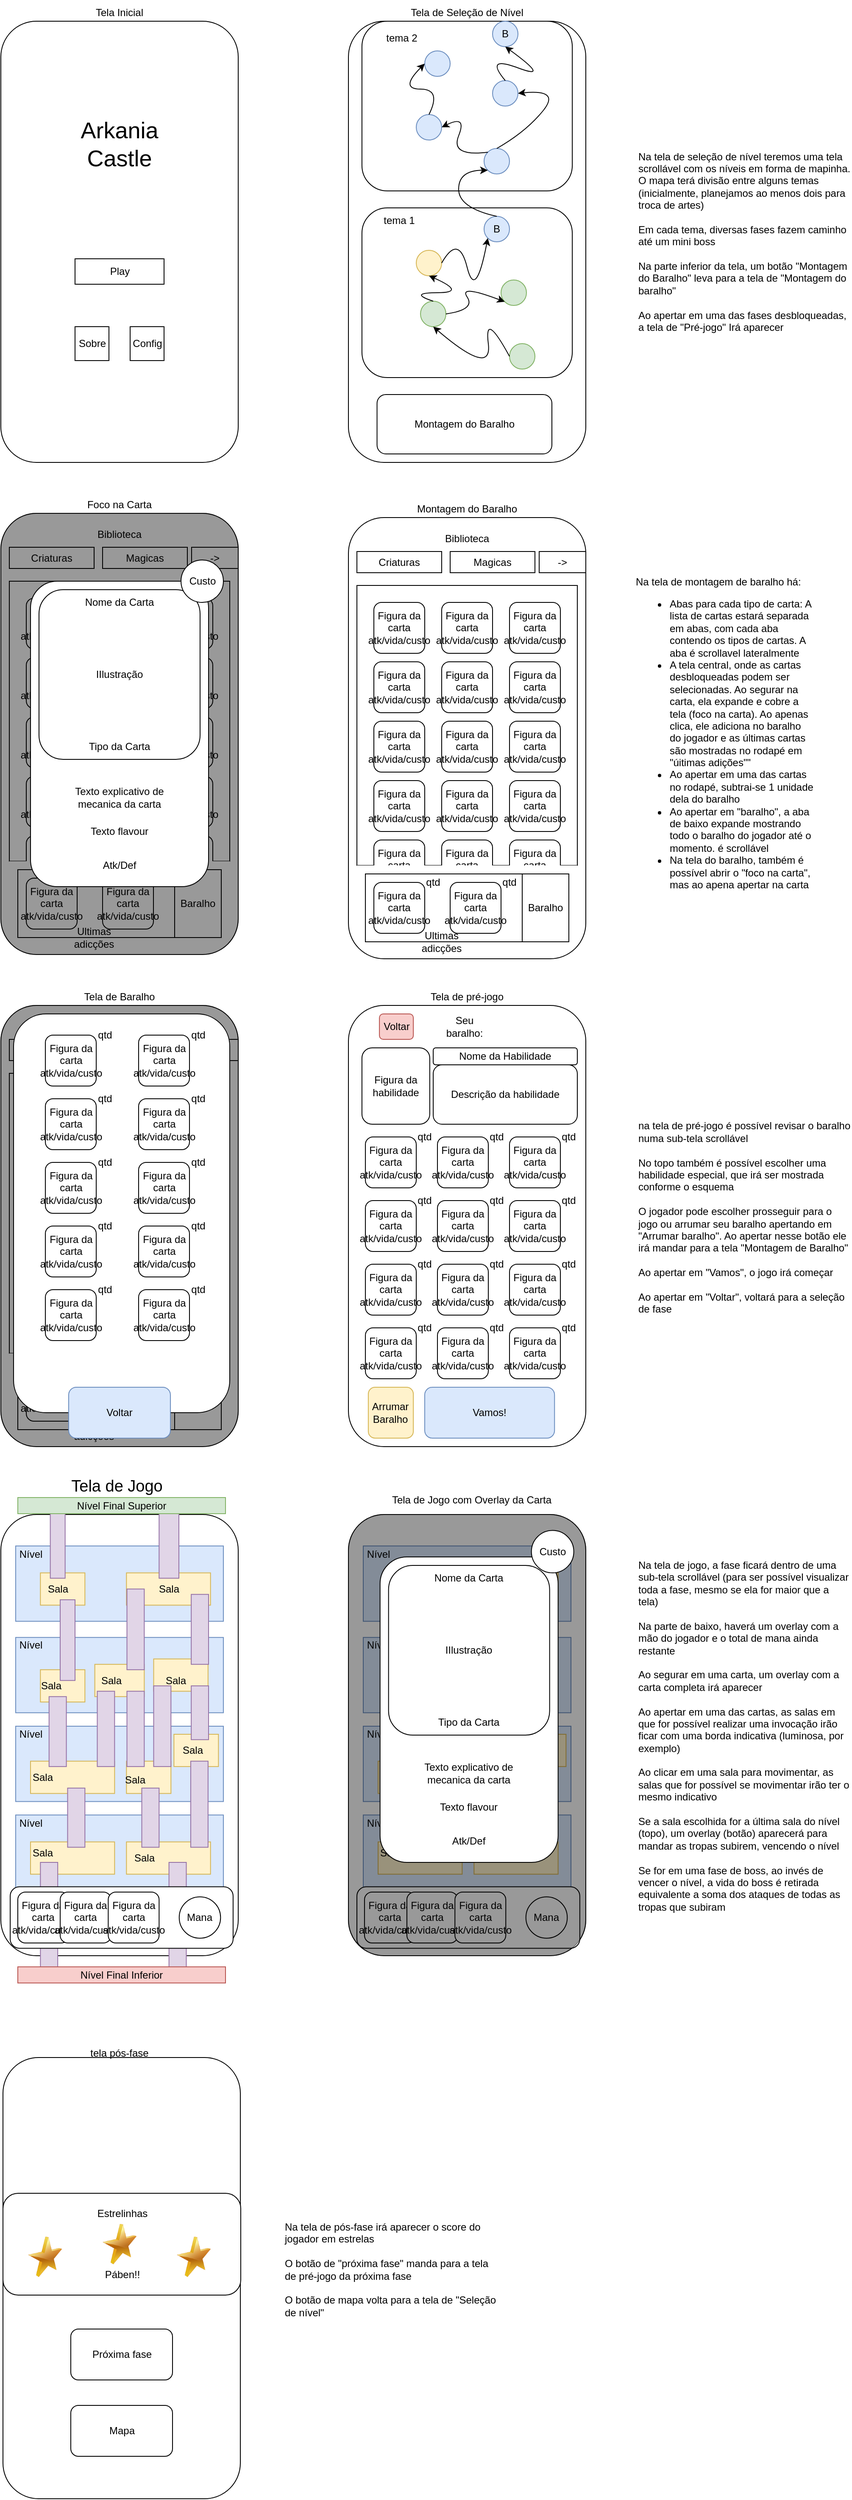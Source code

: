 <mxfile version="24.2.5" type="github">
  <diagram name="Página-1" id="SNxv4zWWsFA6j5CXLBQm">
    <mxGraphModel dx="1161" dy="658" grid="1" gridSize="10" guides="1" tooltips="1" connect="1" arrows="1" fold="1" page="1" pageScale="1" pageWidth="827" pageHeight="1169" math="0" shadow="0">
      <root>
        <mxCell id="0" />
        <mxCell id="1" parent="0" />
        <mxCell id="W8KNygdENQm1HErDI8Ia-6" value="" style="rounded=1;whiteSpace=wrap;html=1;" parent="1" vertex="1">
          <mxGeometry x="490" y="625" width="280" height="520" as="geometry" />
        </mxCell>
        <mxCell id="W8KNygdENQm1HErDI8Ia-13" value="" style="rounded=0;whiteSpace=wrap;html=1;fillColor=none;" parent="1" vertex="1">
          <mxGeometry x="500" y="705" width="260" height="330" as="geometry" />
        </mxCell>
        <mxCell id="W8KNygdENQm1HErDI8Ia-2" value="" style="rounded=1;whiteSpace=wrap;html=1;" parent="1" vertex="1">
          <mxGeometry x="80" y="40" width="280" height="520" as="geometry" />
        </mxCell>
        <mxCell id="W8KNygdENQm1HErDI8Ia-3" value="Play" style="rounded=0;whiteSpace=wrap;html=1;" parent="1" vertex="1">
          <mxGeometry x="167.5" y="320" width="105" height="30" as="geometry" />
        </mxCell>
        <mxCell id="W8KNygdENQm1HErDI8Ia-4" value="Config" style="rounded=0;whiteSpace=wrap;html=1;" parent="1" vertex="1">
          <mxGeometry x="232.5" y="400" width="40" height="40" as="geometry" />
        </mxCell>
        <mxCell id="W8KNygdENQm1HErDI8Ia-5" value="Sobre" style="rounded=0;whiteSpace=wrap;html=1;" parent="1" vertex="1">
          <mxGeometry x="167.5" y="400" width="40" height="40" as="geometry" />
        </mxCell>
        <mxCell id="W8KNygdENQm1HErDI8Ia-7" value="Criaturas" style="rounded=0;whiteSpace=wrap;html=1;" parent="1" vertex="1">
          <mxGeometry x="500" y="665" width="100" height="25" as="geometry" />
        </mxCell>
        <mxCell id="W8KNygdENQm1HErDI8Ia-10" value="Montagem do Baralho" style="text;html=1;align=center;verticalAlign=middle;whiteSpace=wrap;rounded=0;" parent="1" vertex="1">
          <mxGeometry x="565" y="605" width="130" height="20" as="geometry" />
        </mxCell>
        <mxCell id="W8KNygdENQm1HErDI8Ia-11" value="Magicas" style="rounded=0;whiteSpace=wrap;html=1;" parent="1" vertex="1">
          <mxGeometry x="610" y="665" width="100" height="25" as="geometry" />
        </mxCell>
        <mxCell id="W8KNygdENQm1HErDI8Ia-12" value="-&amp;gt;" style="rounded=0;whiteSpace=wrap;html=1;" parent="1" vertex="1">
          <mxGeometry x="715" y="665" width="55" height="25" as="geometry" />
        </mxCell>
        <mxCell id="W8KNygdENQm1HErDI8Ia-47" value="Biblioteca" style="text;html=1;align=center;verticalAlign=middle;whiteSpace=wrap;rounded=0;" parent="1" vertex="1">
          <mxGeometry x="600" y="635" width="60" height="30" as="geometry" />
        </mxCell>
        <mxCell id="W8KNygdENQm1HErDI8Ia-48" value="Na tela de montagem de baralho há:&lt;div&gt;&lt;ul&gt;&lt;li&gt;Abas para cada tipo de carta: A lista de cartas estará separada em abas, com cada aba contendo os tipos de cartas. A aba é scrollavel lateralmente&lt;/li&gt;&lt;li&gt;A tela central, onde as cartas desbloqueadas podem ser selecionadas. Ao segurar na carta, ela expande e cobre a tela (foco na carta). Ao apenas clica, ele adiciona no baralho do jogador e as últimas cartas são mostradas no rodapé em &quot;úitimas adições&quot;&quot;&lt;/li&gt;&lt;li&gt;Ao apertar em uma das cartas no rodapé, subtrai-se 1 unidade dela do baralho&lt;/li&gt;&lt;li&gt;Ao apertar em &quot;baralho&quot;, a aba de baixo expande mostrando todo o baralho do jogador até o momento. é scrollável&lt;/li&gt;&lt;li&gt;Na tela do baralho, também é possível abrir o &quot;foco na carta&quot;, mas ao apena apertar na carta&lt;/li&gt;&lt;/ul&gt;&lt;/div&gt;" style="text;html=1;align=left;verticalAlign=middle;whiteSpace=wrap;rounded=0;" parent="1" vertex="1">
          <mxGeometry x="827" y="635" width="213" height="500" as="geometry" />
        </mxCell>
        <mxCell id="W8KNygdENQm1HErDI8Ia-43" value="Figura da carta&lt;div&gt;atk/vida/custo&lt;/div&gt;" style="rounded=1;whiteSpace=wrap;html=1;" parent="1" vertex="1">
          <mxGeometry x="520" y="1005" width="60" height="60" as="geometry" />
        </mxCell>
        <mxCell id="W8KNygdENQm1HErDI8Ia-44" value="Figura da carta&lt;div&gt;atk/vida/custo&lt;/div&gt;" style="rounded=1;whiteSpace=wrap;html=1;" parent="1" vertex="1">
          <mxGeometry x="600" y="1005" width="60" height="60" as="geometry" />
        </mxCell>
        <mxCell id="W8KNygdENQm1HErDI8Ia-45" value="Figura da carta&lt;div&gt;atk/vida/custo&lt;/div&gt;" style="rounded=1;whiteSpace=wrap;html=1;" parent="1" vertex="1">
          <mxGeometry x="680" y="1005" width="60" height="60" as="geometry" />
        </mxCell>
        <mxCell id="W8KNygdENQm1HErDI8Ia-50" value="" style="rounded=0;whiteSpace=wrap;html=1;strokeColor=none;" parent="1" vertex="1">
          <mxGeometry x="500" y="1035" width="260" height="40" as="geometry" />
        </mxCell>
        <mxCell id="W8KNygdENQm1HErDI8Ia-49" value="" style="rounded=0;whiteSpace=wrap;html=1;" parent="1" vertex="1">
          <mxGeometry x="510" y="1045" width="240" height="80" as="geometry" />
        </mxCell>
        <mxCell id="W8KNygdENQm1HErDI8Ia-51" value="Ultimas adicções" style="text;html=1;align=center;verticalAlign=middle;whiteSpace=wrap;rounded=0;" parent="1" vertex="1">
          <mxGeometry x="570" y="1110" width="60" height="30" as="geometry" />
        </mxCell>
        <mxCell id="W8KNygdENQm1HErDI8Ia-14" value="Figura da carta&lt;div&gt;atk/vida/custo&lt;/div&gt;" style="rounded=1;whiteSpace=wrap;html=1;" parent="1" vertex="1">
          <mxGeometry x="520" y="725" width="60" height="60" as="geometry" />
        </mxCell>
        <mxCell id="W8KNygdENQm1HErDI8Ia-32" value="Figura da carta&lt;div&gt;atk/vida/custo&lt;/div&gt;" style="rounded=1;whiteSpace=wrap;html=1;" parent="1" vertex="1">
          <mxGeometry x="600" y="725" width="60" height="60" as="geometry" />
        </mxCell>
        <mxCell id="W8KNygdENQm1HErDI8Ia-33" value="Figura da carta&lt;div&gt;atk/vida/custo&lt;/div&gt;" style="rounded=1;whiteSpace=wrap;html=1;" parent="1" vertex="1">
          <mxGeometry x="680" y="725" width="60" height="60" as="geometry" />
        </mxCell>
        <mxCell id="W8KNygdENQm1HErDI8Ia-34" value="Figura da carta&lt;div&gt;atk/vida/custo&lt;/div&gt;" style="rounded=1;whiteSpace=wrap;html=1;" parent="1" vertex="1">
          <mxGeometry x="520" y="795" width="60" height="60" as="geometry" />
        </mxCell>
        <mxCell id="W8KNygdENQm1HErDI8Ia-35" value="Figura da carta&lt;div&gt;atk/vida/custo&lt;/div&gt;" style="rounded=1;whiteSpace=wrap;html=1;" parent="1" vertex="1">
          <mxGeometry x="600" y="795" width="60" height="60" as="geometry" />
        </mxCell>
        <mxCell id="W8KNygdENQm1HErDI8Ia-36" value="Figura da carta&lt;div&gt;atk/vida/custo&lt;/div&gt;" style="rounded=1;whiteSpace=wrap;html=1;" parent="1" vertex="1">
          <mxGeometry x="680" y="795" width="60" height="60" as="geometry" />
        </mxCell>
        <mxCell id="W8KNygdENQm1HErDI8Ia-37" value="Figura da carta&lt;div&gt;atk/vida/custo&lt;/div&gt;" style="rounded=1;whiteSpace=wrap;html=1;" parent="1" vertex="1">
          <mxGeometry x="520" y="865" width="60" height="60" as="geometry" />
        </mxCell>
        <mxCell id="W8KNygdENQm1HErDI8Ia-38" value="Figura da carta&lt;div&gt;atk/vida/custo&lt;/div&gt;" style="rounded=1;whiteSpace=wrap;html=1;" parent="1" vertex="1">
          <mxGeometry x="600" y="865" width="60" height="60" as="geometry" />
        </mxCell>
        <mxCell id="W8KNygdENQm1HErDI8Ia-39" value="Figura da carta&lt;div&gt;atk/vida/custo&lt;/div&gt;" style="rounded=1;whiteSpace=wrap;html=1;" parent="1" vertex="1">
          <mxGeometry x="680" y="865" width="60" height="60" as="geometry" />
        </mxCell>
        <mxCell id="W8KNygdENQm1HErDI8Ia-40" value="Figura da carta&lt;div&gt;atk/vida/custo&lt;/div&gt;" style="rounded=1;whiteSpace=wrap;html=1;" parent="1" vertex="1">
          <mxGeometry x="520" y="935" width="60" height="60" as="geometry" />
        </mxCell>
        <mxCell id="W8KNygdENQm1HErDI8Ia-41" value="Figura da carta&lt;div&gt;atk/vida/custo&lt;/div&gt;" style="rounded=1;whiteSpace=wrap;html=1;" parent="1" vertex="1">
          <mxGeometry x="600" y="935" width="60" height="60" as="geometry" />
        </mxCell>
        <mxCell id="W8KNygdENQm1HErDI8Ia-42" value="Figura da carta&lt;div&gt;atk/vida/custo&lt;/div&gt;" style="rounded=1;whiteSpace=wrap;html=1;" parent="1" vertex="1">
          <mxGeometry x="680" y="935" width="60" height="60" as="geometry" />
        </mxCell>
        <mxCell id="W8KNygdENQm1HErDI8Ia-52" value="Figura da carta&lt;div&gt;atk/vida/custo&lt;/div&gt;" style="rounded=1;whiteSpace=wrap;html=1;" parent="1" vertex="1">
          <mxGeometry x="520" y="1055" width="60" height="60" as="geometry" />
        </mxCell>
        <mxCell id="W8KNygdENQm1HErDI8Ia-55" value="qtd" style="text;html=1;align=center;verticalAlign=middle;whiteSpace=wrap;rounded=0;" parent="1" vertex="1">
          <mxGeometry x="560" y="1040" width="60" height="30" as="geometry" />
        </mxCell>
        <mxCell id="W8KNygdENQm1HErDI8Ia-56" value="Figura da carta&lt;div&gt;atk/vida/custo&lt;/div&gt;" style="rounded=1;whiteSpace=wrap;html=1;" parent="1" vertex="1">
          <mxGeometry x="610" y="1055" width="60" height="60" as="geometry" />
        </mxCell>
        <mxCell id="W8KNygdENQm1HErDI8Ia-57" value="qtd" style="text;html=1;align=center;verticalAlign=middle;whiteSpace=wrap;rounded=0;" parent="1" vertex="1">
          <mxGeometry x="650" y="1040" width="60" height="30" as="geometry" />
        </mxCell>
        <mxCell id="W8KNygdENQm1HErDI8Ia-58" value="Baralho" style="rounded=0;whiteSpace=wrap;html=1;" parent="1" vertex="1">
          <mxGeometry x="695" y="1045" width="55" height="80" as="geometry" />
        </mxCell>
        <mxCell id="W8KNygdENQm1HErDI8Ia-59" value="" style="rounded=1;whiteSpace=wrap;html=1;" parent="1" vertex="1">
          <mxGeometry x="80" y="620" width="280" height="520" as="geometry" />
        </mxCell>
        <mxCell id="W8KNygdENQm1HErDI8Ia-60" value="" style="rounded=0;whiteSpace=wrap;html=1;fillColor=none;" parent="1" vertex="1">
          <mxGeometry x="90" y="700" width="260" height="330" as="geometry" />
        </mxCell>
        <mxCell id="W8KNygdENQm1HErDI8Ia-61" value="Criaturas" style="rounded=0;whiteSpace=wrap;html=1;" parent="1" vertex="1">
          <mxGeometry x="90" y="660" width="100" height="25" as="geometry" />
        </mxCell>
        <mxCell id="W8KNygdENQm1HErDI8Ia-62" value="Foco na Carta" style="text;html=1;align=center;verticalAlign=middle;whiteSpace=wrap;rounded=0;" parent="1" vertex="1">
          <mxGeometry x="155" y="600" width="130" height="20" as="geometry" />
        </mxCell>
        <mxCell id="W8KNygdENQm1HErDI8Ia-63" value="Magicas" style="rounded=0;whiteSpace=wrap;html=1;" parent="1" vertex="1">
          <mxGeometry x="200" y="660" width="100" height="25" as="geometry" />
        </mxCell>
        <mxCell id="W8KNygdENQm1HErDI8Ia-64" value="-&amp;gt;" style="rounded=0;whiteSpace=wrap;html=1;" parent="1" vertex="1">
          <mxGeometry x="305" y="660" width="55" height="25" as="geometry" />
        </mxCell>
        <mxCell id="W8KNygdENQm1HErDI8Ia-65" value="Biblioteca" style="text;html=1;align=center;verticalAlign=middle;whiteSpace=wrap;rounded=0;" parent="1" vertex="1">
          <mxGeometry x="190" y="630" width="60" height="30" as="geometry" />
        </mxCell>
        <mxCell id="W8KNygdENQm1HErDI8Ia-66" value="Figura da carta&lt;div&gt;atk/vida/custo&lt;/div&gt;" style="rounded=1;whiteSpace=wrap;html=1;" parent="1" vertex="1">
          <mxGeometry x="110" y="1000" width="60" height="60" as="geometry" />
        </mxCell>
        <mxCell id="W8KNygdENQm1HErDI8Ia-67" value="Figura da carta&lt;div&gt;atk/vida/custo&lt;/div&gt;" style="rounded=1;whiteSpace=wrap;html=1;" parent="1" vertex="1">
          <mxGeometry x="190" y="1000" width="60" height="60" as="geometry" />
        </mxCell>
        <mxCell id="W8KNygdENQm1HErDI8Ia-68" value="Figura da carta&lt;div&gt;atk/vida/custo&lt;/div&gt;" style="rounded=1;whiteSpace=wrap;html=1;" parent="1" vertex="1">
          <mxGeometry x="270" y="1000" width="60" height="60" as="geometry" />
        </mxCell>
        <mxCell id="W8KNygdENQm1HErDI8Ia-69" value="" style="rounded=0;whiteSpace=wrap;html=1;strokeColor=none;" parent="1" vertex="1">
          <mxGeometry x="90" y="1030" width="260" height="40" as="geometry" />
        </mxCell>
        <mxCell id="W8KNygdENQm1HErDI8Ia-70" value="" style="rounded=0;whiteSpace=wrap;html=1;" parent="1" vertex="1">
          <mxGeometry x="100" y="1040" width="240" height="80" as="geometry" />
        </mxCell>
        <mxCell id="W8KNygdENQm1HErDI8Ia-71" value="Ultimas adicções" style="text;html=1;align=center;verticalAlign=middle;whiteSpace=wrap;rounded=0;" parent="1" vertex="1">
          <mxGeometry x="160" y="1105" width="60" height="30" as="geometry" />
        </mxCell>
        <mxCell id="W8KNygdENQm1HErDI8Ia-72" value="Figura da carta&lt;div&gt;atk/vida/custo&lt;/div&gt;" style="rounded=1;whiteSpace=wrap;html=1;" parent="1" vertex="1">
          <mxGeometry x="110" y="720" width="60" height="60" as="geometry" />
        </mxCell>
        <mxCell id="W8KNygdENQm1HErDI8Ia-73" value="Figura da carta&lt;div&gt;atk/vida/custo&lt;/div&gt;" style="rounded=1;whiteSpace=wrap;html=1;" parent="1" vertex="1">
          <mxGeometry x="190" y="720" width="60" height="60" as="geometry" />
        </mxCell>
        <mxCell id="W8KNygdENQm1HErDI8Ia-74" value="Figura da carta&lt;div&gt;atk/vida/custo&lt;/div&gt;" style="rounded=1;whiteSpace=wrap;html=1;" parent="1" vertex="1">
          <mxGeometry x="270" y="720" width="60" height="60" as="geometry" />
        </mxCell>
        <mxCell id="W8KNygdENQm1HErDI8Ia-75" value="Figura da carta&lt;div&gt;atk/vida/custo&lt;/div&gt;" style="rounded=1;whiteSpace=wrap;html=1;" parent="1" vertex="1">
          <mxGeometry x="110" y="790" width="60" height="60" as="geometry" />
        </mxCell>
        <mxCell id="W8KNygdENQm1HErDI8Ia-76" value="Figura da carta&lt;div&gt;atk/vida/custo&lt;/div&gt;" style="rounded=1;whiteSpace=wrap;html=1;" parent="1" vertex="1">
          <mxGeometry x="190" y="790" width="60" height="60" as="geometry" />
        </mxCell>
        <mxCell id="W8KNygdENQm1HErDI8Ia-77" value="Figura da carta&lt;div&gt;atk/vida/custo&lt;/div&gt;" style="rounded=1;whiteSpace=wrap;html=1;" parent="1" vertex="1">
          <mxGeometry x="270" y="790" width="60" height="60" as="geometry" />
        </mxCell>
        <mxCell id="W8KNygdENQm1HErDI8Ia-78" value="Figura da carta&lt;div&gt;atk/vida/custo&lt;/div&gt;" style="rounded=1;whiteSpace=wrap;html=1;" parent="1" vertex="1">
          <mxGeometry x="110" y="860" width="60" height="60" as="geometry" />
        </mxCell>
        <mxCell id="W8KNygdENQm1HErDI8Ia-79" value="Figura da carta&lt;div&gt;atk/vida/custo&lt;/div&gt;" style="rounded=1;whiteSpace=wrap;html=1;" parent="1" vertex="1">
          <mxGeometry x="190" y="860" width="60" height="60" as="geometry" />
        </mxCell>
        <mxCell id="W8KNygdENQm1HErDI8Ia-80" value="Figura da carta&lt;div&gt;atk/vida/custo&lt;/div&gt;" style="rounded=1;whiteSpace=wrap;html=1;" parent="1" vertex="1">
          <mxGeometry x="270" y="860" width="60" height="60" as="geometry" />
        </mxCell>
        <mxCell id="W8KNygdENQm1HErDI8Ia-81" value="Figura da carta&lt;div&gt;atk/vida/custo&lt;/div&gt;" style="rounded=1;whiteSpace=wrap;html=1;" parent="1" vertex="1">
          <mxGeometry x="110" y="930" width="60" height="60" as="geometry" />
        </mxCell>
        <mxCell id="W8KNygdENQm1HErDI8Ia-82" value="Figura da carta&lt;div&gt;atk/vida/custo&lt;/div&gt;" style="rounded=1;whiteSpace=wrap;html=1;" parent="1" vertex="1">
          <mxGeometry x="190" y="930" width="60" height="60" as="geometry" />
        </mxCell>
        <mxCell id="W8KNygdENQm1HErDI8Ia-83" value="Figura da carta&lt;div&gt;atk/vida/custo&lt;/div&gt;" style="rounded=1;whiteSpace=wrap;html=1;" parent="1" vertex="1">
          <mxGeometry x="270" y="930" width="60" height="60" as="geometry" />
        </mxCell>
        <mxCell id="W8KNygdENQm1HErDI8Ia-84" value="Figura da carta&lt;div&gt;atk/vida/custo&lt;/div&gt;" style="rounded=1;whiteSpace=wrap;html=1;" parent="1" vertex="1">
          <mxGeometry x="110" y="1050" width="60" height="60" as="geometry" />
        </mxCell>
        <mxCell id="W8KNygdENQm1HErDI8Ia-85" value="qtd" style="text;html=1;align=center;verticalAlign=middle;whiteSpace=wrap;rounded=0;" parent="1" vertex="1">
          <mxGeometry x="150" y="1035" width="60" height="30" as="geometry" />
        </mxCell>
        <mxCell id="W8KNygdENQm1HErDI8Ia-86" value="Figura da carta&lt;div&gt;atk/vida/custo&lt;/div&gt;" style="rounded=1;whiteSpace=wrap;html=1;" parent="1" vertex="1">
          <mxGeometry x="200" y="1050" width="60" height="60" as="geometry" />
        </mxCell>
        <mxCell id="W8KNygdENQm1HErDI8Ia-87" value="qtd" style="text;html=1;align=center;verticalAlign=middle;whiteSpace=wrap;rounded=0;" parent="1" vertex="1">
          <mxGeometry x="240" y="1035" width="60" height="30" as="geometry" />
        </mxCell>
        <mxCell id="W8KNygdENQm1HErDI8Ia-88" value="Baralho" style="rounded=0;whiteSpace=wrap;html=1;" parent="1" vertex="1">
          <mxGeometry x="285" y="1040" width="55" height="80" as="geometry" />
        </mxCell>
        <mxCell id="W8KNygdENQm1HErDI8Ia-89" value="" style="rounded=1;whiteSpace=wrap;html=1;fillColor=#000000;gradientColor=none;opacity=40;strokeColor=default;" parent="1" vertex="1">
          <mxGeometry x="80" y="620" width="280" height="520" as="geometry" />
        </mxCell>
        <mxCell id="W8KNygdENQm1HErDI8Ia-90" value="" style="rounded=1;whiteSpace=wrap;html=1;" parent="1" vertex="1">
          <mxGeometry x="115" y="700" width="210" height="360" as="geometry" />
        </mxCell>
        <mxCell id="W8KNygdENQm1HErDI8Ia-91" value="" style="rounded=1;whiteSpace=wrap;html=1;" parent="1" vertex="1">
          <mxGeometry x="125" y="710" width="190" height="200" as="geometry" />
        </mxCell>
        <mxCell id="W8KNygdENQm1HErDI8Ia-92" value="Nome da Carta" style="text;html=1;align=center;verticalAlign=middle;whiteSpace=wrap;rounded=0;" parent="1" vertex="1">
          <mxGeometry x="145" y="710" width="150" height="30" as="geometry" />
        </mxCell>
        <mxCell id="W8KNygdENQm1HErDI8Ia-93" value="Atk/Def" style="text;html=1;align=center;verticalAlign=middle;whiteSpace=wrap;rounded=0;" parent="1" vertex="1">
          <mxGeometry x="190" y="1020" width="60" height="30" as="geometry" />
        </mxCell>
        <mxCell id="W8KNygdENQm1HErDI8Ia-94" value="Texto explicativo de mecanica da carta" style="text;html=1;align=center;verticalAlign=middle;whiteSpace=wrap;rounded=0;" parent="1" vertex="1">
          <mxGeometry x="160" y="940" width="120" height="30" as="geometry" />
        </mxCell>
        <mxCell id="W8KNygdENQm1HErDI8Ia-95" value="Texto flavour" style="text;html=1;align=center;verticalAlign=middle;whiteSpace=wrap;rounded=0;" parent="1" vertex="1">
          <mxGeometry x="160" y="980" width="120" height="30" as="geometry" />
        </mxCell>
        <mxCell id="W8KNygdENQm1HErDI8Ia-96" value="IIlustração" style="text;html=1;align=center;verticalAlign=middle;whiteSpace=wrap;rounded=0;" parent="1" vertex="1">
          <mxGeometry x="190" y="795" width="60" height="30" as="geometry" />
        </mxCell>
        <mxCell id="W8KNygdENQm1HErDI8Ia-97" value="Tipo da Carta" style="text;html=1;align=center;verticalAlign=middle;whiteSpace=wrap;rounded=0;" parent="1" vertex="1">
          <mxGeometry x="170" y="880" width="100" height="30" as="geometry" />
        </mxCell>
        <mxCell id="W8KNygdENQm1HErDI8Ia-98" value="Arkania&lt;div style=&quot;font-size: 27px;&quot;&gt;Castle&lt;/div&gt;" style="text;html=1;align=center;verticalAlign=middle;whiteSpace=wrap;rounded=0;fontSize=27;" parent="1" vertex="1">
          <mxGeometry x="155" y="140" width="130" height="90" as="geometry" />
        </mxCell>
        <mxCell id="W8KNygdENQm1HErDI8Ia-99" value="" style="rounded=1;whiteSpace=wrap;html=1;" parent="1" vertex="1">
          <mxGeometry x="80" y="1200" width="280" height="520" as="geometry" />
        </mxCell>
        <mxCell id="W8KNygdENQm1HErDI8Ia-100" value="" style="rounded=0;whiteSpace=wrap;html=1;fillColor=none;" parent="1" vertex="1">
          <mxGeometry x="90" y="1280" width="260" height="330" as="geometry" />
        </mxCell>
        <mxCell id="W8KNygdENQm1HErDI8Ia-101" value="Criaturas" style="rounded=0;whiteSpace=wrap;html=1;" parent="1" vertex="1">
          <mxGeometry x="90" y="1240" width="100" height="25" as="geometry" />
        </mxCell>
        <mxCell id="W8KNygdENQm1HErDI8Ia-102" value="Tela de Baralho" style="text;html=1;align=center;verticalAlign=middle;whiteSpace=wrap;rounded=0;" parent="1" vertex="1">
          <mxGeometry x="155" y="1180" width="130" height="20" as="geometry" />
        </mxCell>
        <mxCell id="W8KNygdENQm1HErDI8Ia-103" value="Magicas" style="rounded=0;whiteSpace=wrap;html=1;" parent="1" vertex="1">
          <mxGeometry x="200" y="1240" width="100" height="25" as="geometry" />
        </mxCell>
        <mxCell id="W8KNygdENQm1HErDI8Ia-104" value="-&amp;gt;" style="rounded=0;whiteSpace=wrap;html=1;" parent="1" vertex="1">
          <mxGeometry x="305" y="1240" width="55" height="25" as="geometry" />
        </mxCell>
        <mxCell id="W8KNygdENQm1HErDI8Ia-105" value="Biblioteca" style="text;html=1;align=center;verticalAlign=middle;whiteSpace=wrap;rounded=0;" parent="1" vertex="1">
          <mxGeometry x="190" y="1210" width="60" height="30" as="geometry" />
        </mxCell>
        <mxCell id="W8KNygdENQm1HErDI8Ia-106" value="Figura da carta&lt;div&gt;atk/vida/custo&lt;/div&gt;" style="rounded=1;whiteSpace=wrap;html=1;" parent="1" vertex="1">
          <mxGeometry x="110" y="1580" width="60" height="60" as="geometry" />
        </mxCell>
        <mxCell id="W8KNygdENQm1HErDI8Ia-107" value="Figura da carta&lt;div&gt;atk/vida/custo&lt;/div&gt;" style="rounded=1;whiteSpace=wrap;html=1;" parent="1" vertex="1">
          <mxGeometry x="190" y="1580" width="60" height="60" as="geometry" />
        </mxCell>
        <mxCell id="W8KNygdENQm1HErDI8Ia-108" value="Figura da carta&lt;div&gt;atk/vida/custo&lt;/div&gt;" style="rounded=1;whiteSpace=wrap;html=1;" parent="1" vertex="1">
          <mxGeometry x="270" y="1580" width="60" height="60" as="geometry" />
        </mxCell>
        <mxCell id="W8KNygdENQm1HErDI8Ia-109" value="" style="rounded=0;whiteSpace=wrap;html=1;strokeColor=none;" parent="1" vertex="1">
          <mxGeometry x="90" y="1610" width="260" height="40" as="geometry" />
        </mxCell>
        <mxCell id="W8KNygdENQm1HErDI8Ia-110" value="" style="rounded=0;whiteSpace=wrap;html=1;" parent="1" vertex="1">
          <mxGeometry x="100" y="1620" width="240" height="80" as="geometry" />
        </mxCell>
        <mxCell id="W8KNygdENQm1HErDI8Ia-111" value="Ultimas adicções" style="text;html=1;align=center;verticalAlign=middle;whiteSpace=wrap;rounded=0;" parent="1" vertex="1">
          <mxGeometry x="160" y="1685" width="60" height="30" as="geometry" />
        </mxCell>
        <mxCell id="W8KNygdENQm1HErDI8Ia-112" value="Figura da carta&lt;div&gt;atk/vida/custo&lt;/div&gt;" style="rounded=1;whiteSpace=wrap;html=1;" parent="1" vertex="1">
          <mxGeometry x="110" y="1300" width="60" height="60" as="geometry" />
        </mxCell>
        <mxCell id="W8KNygdENQm1HErDI8Ia-113" value="Figura da carta&lt;div&gt;atk/vida/custo&lt;/div&gt;" style="rounded=1;whiteSpace=wrap;html=1;" parent="1" vertex="1">
          <mxGeometry x="190" y="1300" width="60" height="60" as="geometry" />
        </mxCell>
        <mxCell id="W8KNygdENQm1HErDI8Ia-114" value="Figura da carta&lt;div&gt;atk/vida/custo&lt;/div&gt;" style="rounded=1;whiteSpace=wrap;html=1;" parent="1" vertex="1">
          <mxGeometry x="270" y="1300" width="60" height="60" as="geometry" />
        </mxCell>
        <mxCell id="W8KNygdENQm1HErDI8Ia-115" value="Figura da carta&lt;div&gt;atk/vida/custo&lt;/div&gt;" style="rounded=1;whiteSpace=wrap;html=1;" parent="1" vertex="1">
          <mxGeometry x="110" y="1370" width="60" height="60" as="geometry" />
        </mxCell>
        <mxCell id="W8KNygdENQm1HErDI8Ia-116" value="Figura da carta&lt;div&gt;atk/vida/custo&lt;/div&gt;" style="rounded=1;whiteSpace=wrap;html=1;" parent="1" vertex="1">
          <mxGeometry x="190" y="1370" width="60" height="60" as="geometry" />
        </mxCell>
        <mxCell id="W8KNygdENQm1HErDI8Ia-117" value="Figura da carta&lt;div&gt;atk/vida/custo&lt;/div&gt;" style="rounded=1;whiteSpace=wrap;html=1;" parent="1" vertex="1">
          <mxGeometry x="270" y="1370" width="60" height="60" as="geometry" />
        </mxCell>
        <mxCell id="W8KNygdENQm1HErDI8Ia-118" value="Figura da carta&lt;div&gt;atk/vida/custo&lt;/div&gt;" style="rounded=1;whiteSpace=wrap;html=1;" parent="1" vertex="1">
          <mxGeometry x="110" y="1440" width="60" height="60" as="geometry" />
        </mxCell>
        <mxCell id="W8KNygdENQm1HErDI8Ia-119" value="Figura da carta&lt;div&gt;atk/vida/custo&lt;/div&gt;" style="rounded=1;whiteSpace=wrap;html=1;" parent="1" vertex="1">
          <mxGeometry x="190" y="1440" width="60" height="60" as="geometry" />
        </mxCell>
        <mxCell id="W8KNygdENQm1HErDI8Ia-120" value="Figura da carta&lt;div&gt;atk/vida/custo&lt;/div&gt;" style="rounded=1;whiteSpace=wrap;html=1;" parent="1" vertex="1">
          <mxGeometry x="270" y="1440" width="60" height="60" as="geometry" />
        </mxCell>
        <mxCell id="W8KNygdENQm1HErDI8Ia-121" value="Figura da carta&lt;div&gt;atk/vida/custo&lt;/div&gt;" style="rounded=1;whiteSpace=wrap;html=1;" parent="1" vertex="1">
          <mxGeometry x="110" y="1510" width="60" height="60" as="geometry" />
        </mxCell>
        <mxCell id="W8KNygdENQm1HErDI8Ia-122" value="Figura da carta&lt;div&gt;atk/vida/custo&lt;/div&gt;" style="rounded=1;whiteSpace=wrap;html=1;" parent="1" vertex="1">
          <mxGeometry x="190" y="1510" width="60" height="60" as="geometry" />
        </mxCell>
        <mxCell id="W8KNygdENQm1HErDI8Ia-123" value="Figura da carta&lt;div&gt;atk/vida/custo&lt;/div&gt;" style="rounded=1;whiteSpace=wrap;html=1;" parent="1" vertex="1">
          <mxGeometry x="270" y="1510" width="60" height="60" as="geometry" />
        </mxCell>
        <mxCell id="W8KNygdENQm1HErDI8Ia-124" value="Figura da carta&lt;div&gt;atk/vida/custo&lt;/div&gt;" style="rounded=1;whiteSpace=wrap;html=1;" parent="1" vertex="1">
          <mxGeometry x="110" y="1630" width="60" height="60" as="geometry" />
        </mxCell>
        <mxCell id="W8KNygdENQm1HErDI8Ia-125" value="qtd" style="text;html=1;align=center;verticalAlign=middle;whiteSpace=wrap;rounded=0;" parent="1" vertex="1">
          <mxGeometry x="150" y="1615" width="60" height="30" as="geometry" />
        </mxCell>
        <mxCell id="W8KNygdENQm1HErDI8Ia-126" value="Figura da carta&lt;div&gt;atk/vida/custo&lt;/div&gt;" style="rounded=1;whiteSpace=wrap;html=1;" parent="1" vertex="1">
          <mxGeometry x="200" y="1630" width="60" height="60" as="geometry" />
        </mxCell>
        <mxCell id="W8KNygdENQm1HErDI8Ia-127" value="qtd" style="text;html=1;align=center;verticalAlign=middle;whiteSpace=wrap;rounded=0;" parent="1" vertex="1">
          <mxGeometry x="240" y="1615" width="60" height="30" as="geometry" />
        </mxCell>
        <mxCell id="W8KNygdENQm1HErDI8Ia-128" value="Baralho" style="rounded=0;whiteSpace=wrap;html=1;" parent="1" vertex="1">
          <mxGeometry x="285" y="1620" width="55" height="80" as="geometry" />
        </mxCell>
        <mxCell id="W8KNygdENQm1HErDI8Ia-129" value="" style="rounded=1;whiteSpace=wrap;html=1;fillColor=#000000;gradientColor=none;opacity=40;strokeColor=default;" parent="1" vertex="1">
          <mxGeometry x="80" y="1200" width="280" height="520" as="geometry" />
        </mxCell>
        <mxCell id="W8KNygdENQm1HErDI8Ia-130" value="" style="rounded=1;whiteSpace=wrap;html=1;" parent="1" vertex="1">
          <mxGeometry x="95" y="1210" width="255" height="470" as="geometry" />
        </mxCell>
        <mxCell id="W8KNygdENQm1HErDI8Ia-140" value="Figura da carta&lt;div&gt;atk/vida/custo&lt;/div&gt;" style="rounded=1;whiteSpace=wrap;html=1;" parent="1" vertex="1">
          <mxGeometry x="132.5" y="1235" width="60" height="60" as="geometry" />
        </mxCell>
        <mxCell id="W8KNygdENQm1HErDI8Ia-141" value="qtd" style="text;html=1;align=center;verticalAlign=middle;whiteSpace=wrap;rounded=0;" parent="1" vertex="1">
          <mxGeometry x="172.5" y="1220" width="60" height="30" as="geometry" />
        </mxCell>
        <mxCell id="W8KNygdENQm1HErDI8Ia-142" value="Figura da carta&lt;div&gt;atk/vida/custo&lt;/div&gt;" style="rounded=1;whiteSpace=wrap;html=1;" parent="1" vertex="1">
          <mxGeometry x="242.5" y="1235" width="60" height="60" as="geometry" />
        </mxCell>
        <mxCell id="W8KNygdENQm1HErDI8Ia-143" value="qtd" style="text;html=1;align=center;verticalAlign=middle;whiteSpace=wrap;rounded=0;" parent="1" vertex="1">
          <mxGeometry x="282.5" y="1220" width="60" height="30" as="geometry" />
        </mxCell>
        <mxCell id="W8KNygdENQm1HErDI8Ia-144" value="Figura da carta&lt;div&gt;atk/vida/custo&lt;/div&gt;" style="rounded=1;whiteSpace=wrap;html=1;" parent="1" vertex="1">
          <mxGeometry x="132.5" y="1310" width="60" height="60" as="geometry" />
        </mxCell>
        <mxCell id="W8KNygdENQm1HErDI8Ia-145" value="qtd" style="text;html=1;align=center;verticalAlign=middle;whiteSpace=wrap;rounded=0;" parent="1" vertex="1">
          <mxGeometry x="172.5" y="1295" width="60" height="30" as="geometry" />
        </mxCell>
        <mxCell id="W8KNygdENQm1HErDI8Ia-146" value="Figura da carta&lt;div&gt;atk/vida/custo&lt;/div&gt;" style="rounded=1;whiteSpace=wrap;html=1;" parent="1" vertex="1">
          <mxGeometry x="242.5" y="1310" width="60" height="60" as="geometry" />
        </mxCell>
        <mxCell id="W8KNygdENQm1HErDI8Ia-147" value="qtd" style="text;html=1;align=center;verticalAlign=middle;whiteSpace=wrap;rounded=0;" parent="1" vertex="1">
          <mxGeometry x="282.5" y="1295" width="60" height="30" as="geometry" />
        </mxCell>
        <mxCell id="W8KNygdENQm1HErDI8Ia-148" value="Figura da carta&lt;div&gt;atk/vida/custo&lt;/div&gt;" style="rounded=1;whiteSpace=wrap;html=1;" parent="1" vertex="1">
          <mxGeometry x="132.5" y="1385" width="60" height="60" as="geometry" />
        </mxCell>
        <mxCell id="W8KNygdENQm1HErDI8Ia-149" value="qtd" style="text;html=1;align=center;verticalAlign=middle;whiteSpace=wrap;rounded=0;" parent="1" vertex="1">
          <mxGeometry x="172.5" y="1370" width="60" height="30" as="geometry" />
        </mxCell>
        <mxCell id="W8KNygdENQm1HErDI8Ia-150" value="Figura da carta&lt;div&gt;atk/vida/custo&lt;/div&gt;" style="rounded=1;whiteSpace=wrap;html=1;" parent="1" vertex="1">
          <mxGeometry x="242.5" y="1385" width="60" height="60" as="geometry" />
        </mxCell>
        <mxCell id="W8KNygdENQm1HErDI8Ia-151" value="qtd" style="text;html=1;align=center;verticalAlign=middle;whiteSpace=wrap;rounded=0;" parent="1" vertex="1">
          <mxGeometry x="282.5" y="1370" width="60" height="30" as="geometry" />
        </mxCell>
        <mxCell id="W8KNygdENQm1HErDI8Ia-156" value="Figura da carta&lt;div&gt;atk/vida/custo&lt;/div&gt;" style="rounded=1;whiteSpace=wrap;html=1;" parent="1" vertex="1">
          <mxGeometry x="132.5" y="1460" width="60" height="60" as="geometry" />
        </mxCell>
        <mxCell id="W8KNygdENQm1HErDI8Ia-157" value="qtd" style="text;html=1;align=center;verticalAlign=middle;whiteSpace=wrap;rounded=0;" parent="1" vertex="1">
          <mxGeometry x="172.5" y="1445" width="60" height="30" as="geometry" />
        </mxCell>
        <mxCell id="W8KNygdENQm1HErDI8Ia-158" value="Figura da carta&lt;div&gt;atk/vida/custo&lt;/div&gt;" style="rounded=1;whiteSpace=wrap;html=1;" parent="1" vertex="1">
          <mxGeometry x="242.5" y="1460" width="60" height="60" as="geometry" />
        </mxCell>
        <mxCell id="W8KNygdENQm1HErDI8Ia-159" value="qtd" style="text;html=1;align=center;verticalAlign=middle;whiteSpace=wrap;rounded=0;" parent="1" vertex="1">
          <mxGeometry x="282.5" y="1445" width="60" height="30" as="geometry" />
        </mxCell>
        <mxCell id="W8KNygdENQm1HErDI8Ia-160" value="Figura da carta&lt;div&gt;atk/vida/custo&lt;/div&gt;" style="rounded=1;whiteSpace=wrap;html=1;" parent="1" vertex="1">
          <mxGeometry x="132.5" y="1535" width="60" height="60" as="geometry" />
        </mxCell>
        <mxCell id="W8KNygdENQm1HErDI8Ia-161" value="qtd" style="text;html=1;align=center;verticalAlign=middle;whiteSpace=wrap;rounded=0;" parent="1" vertex="1">
          <mxGeometry x="172.5" y="1520" width="60" height="30" as="geometry" />
        </mxCell>
        <mxCell id="W8KNygdENQm1HErDI8Ia-162" value="Figura da carta&lt;div&gt;atk/vida/custo&lt;/div&gt;" style="rounded=1;whiteSpace=wrap;html=1;" parent="1" vertex="1">
          <mxGeometry x="242.5" y="1535" width="60" height="60" as="geometry" />
        </mxCell>
        <mxCell id="W8KNygdENQm1HErDI8Ia-163" value="qtd" style="text;html=1;align=center;verticalAlign=middle;whiteSpace=wrap;rounded=0;" parent="1" vertex="1">
          <mxGeometry x="282.5" y="1520" width="60" height="30" as="geometry" />
        </mxCell>
        <mxCell id="W8KNygdENQm1HErDI8Ia-168" value="Voltar" style="rounded=1;whiteSpace=wrap;html=1;fillColor=#dae8fc;strokeColor=#6c8ebf;" parent="1" vertex="1">
          <mxGeometry x="160" y="1650" width="120" height="60" as="geometry" />
        </mxCell>
        <mxCell id="W8KNygdENQm1HErDI8Ia-222" value="Tela Inicial" style="text;html=1;align=center;verticalAlign=middle;whiteSpace=wrap;rounded=0;" parent="1" vertex="1">
          <mxGeometry x="190" y="15" width="60" height="30" as="geometry" />
        </mxCell>
        <mxCell id="W8KNygdENQm1HErDI8Ia-223" value="" style="rounded=1;whiteSpace=wrap;html=1;" parent="1" vertex="1">
          <mxGeometry x="490" y="40" width="280" height="520" as="geometry" />
        </mxCell>
        <mxCell id="W8KNygdENQm1HErDI8Ia-224" value="Tela de Seleção de Nível" style="text;html=1;align=center;verticalAlign=middle;whiteSpace=wrap;rounded=0;" parent="1" vertex="1">
          <mxGeometry x="561.25" y="15" width="137.5" height="30" as="geometry" />
        </mxCell>
        <mxCell id="W8KNygdENQm1HErDI8Ia-225" value="Montagem do Baralho" style="rounded=1;whiteSpace=wrap;html=1;" parent="1" vertex="1">
          <mxGeometry x="523.75" y="480" width="206.25" height="70" as="geometry" />
        </mxCell>
        <mxCell id="W8KNygdENQm1HErDI8Ia-229" value="" style="rounded=1;whiteSpace=wrap;html=1;" parent="1" vertex="1">
          <mxGeometry x="505.94" y="40" width="248.12" height="200" as="geometry" />
        </mxCell>
        <mxCell id="W8KNygdENQm1HErDI8Ia-230" value="" style="rounded=1;whiteSpace=wrap;html=1;" parent="1" vertex="1">
          <mxGeometry x="505.94" y="260" width="248.12" height="200" as="geometry" />
        </mxCell>
        <mxCell id="W8KNygdENQm1HErDI8Ia-231" value="tema 1" style="text;html=1;align=center;verticalAlign=middle;whiteSpace=wrap;rounded=0;" parent="1" vertex="1">
          <mxGeometry x="520" y="260" width="60" height="30" as="geometry" />
        </mxCell>
        <mxCell id="W8KNygdENQm1HErDI8Ia-232" value="tema 2" style="text;html=1;align=center;verticalAlign=middle;whiteSpace=wrap;rounded=0;" parent="1" vertex="1">
          <mxGeometry x="522.5" y="45" width="60" height="30" as="geometry" />
        </mxCell>
        <mxCell id="W8KNygdENQm1HErDI8Ia-233" value="" style="ellipse;whiteSpace=wrap;html=1;aspect=fixed;fillColor=#d5e8d4;strokeColor=#82b366;" parent="1" vertex="1">
          <mxGeometry x="680" y="420" width="30" height="30" as="geometry" />
        </mxCell>
        <mxCell id="W8KNygdENQm1HErDI8Ia-234" value="" style="ellipse;whiteSpace=wrap;html=1;aspect=fixed;fillColor=#d5e8d4;strokeColor=#82b366;" parent="1" vertex="1">
          <mxGeometry x="575" y="370" width="30" height="30" as="geometry" />
        </mxCell>
        <mxCell id="W8KNygdENQm1HErDI8Ia-235" value="" style="ellipse;whiteSpace=wrap;html=1;aspect=fixed;fillColor=#d5e8d4;strokeColor=#82b366;" parent="1" vertex="1">
          <mxGeometry x="670" y="345" width="30" height="30" as="geometry" />
        </mxCell>
        <mxCell id="W8KNygdENQm1HErDI8Ia-236" value="" style="ellipse;whiteSpace=wrap;html=1;aspect=fixed;fillColor=#fff2cc;strokeColor=#d6b656;" parent="1" vertex="1">
          <mxGeometry x="570" y="310" width="30" height="30" as="geometry" />
        </mxCell>
        <mxCell id="W8KNygdENQm1HErDI8Ia-237" value="B" style="ellipse;whiteSpace=wrap;html=1;aspect=fixed;fillColor=#dae8fc;strokeColor=#6c8ebf;" parent="1" vertex="1">
          <mxGeometry x="650" y="270" width="30" height="30" as="geometry" />
        </mxCell>
        <mxCell id="W8KNygdENQm1HErDI8Ia-238" value="" style="ellipse;whiteSpace=wrap;html=1;aspect=fixed;fillColor=#dae8fc;strokeColor=#6c8ebf;" parent="1" vertex="1">
          <mxGeometry x="650" y="190" width="30" height="30" as="geometry" />
        </mxCell>
        <mxCell id="W8KNygdENQm1HErDI8Ia-239" value="" style="ellipse;whiteSpace=wrap;html=1;aspect=fixed;fillColor=#dae8fc;strokeColor=#6c8ebf;" parent="1" vertex="1">
          <mxGeometry x="570" y="150" width="30" height="30" as="geometry" />
        </mxCell>
        <mxCell id="W8KNygdENQm1HErDI8Ia-240" value="" style="ellipse;whiteSpace=wrap;html=1;aspect=fixed;fillColor=#dae8fc;strokeColor=#6c8ebf;" parent="1" vertex="1">
          <mxGeometry x="660" y="110" width="30" height="30" as="geometry" />
        </mxCell>
        <mxCell id="W8KNygdENQm1HErDI8Ia-241" value="" style="ellipse;whiteSpace=wrap;html=1;aspect=fixed;fillColor=#dae8fc;strokeColor=#6c8ebf;" parent="1" vertex="1">
          <mxGeometry x="580" y="75" width="30" height="30" as="geometry" />
        </mxCell>
        <mxCell id="W8KNygdENQm1HErDI8Ia-242" value="B" style="ellipse;whiteSpace=wrap;html=1;aspect=fixed;fillColor=#dae8fc;strokeColor=#6c8ebf;" parent="1" vertex="1">
          <mxGeometry x="660" y="40" width="30" height="30" as="geometry" />
        </mxCell>
        <mxCell id="W8KNygdENQm1HErDI8Ia-243" value="" style="curved=1;endArrow=classic;html=1;rounded=0;exitX=0;exitY=0.5;exitDx=0;exitDy=0;entryX=0.5;entryY=1;entryDx=0;entryDy=0;" parent="1" source="W8KNygdENQm1HErDI8Ia-233" target="W8KNygdENQm1HErDI8Ia-234" edge="1">
          <mxGeometry width="50" height="50" relative="1" as="geometry">
            <mxPoint x="470" y="310" as="sourcePoint" />
            <mxPoint x="520" y="260" as="targetPoint" />
            <Array as="points">
              <mxPoint x="650" y="380" />
              <mxPoint x="660" y="460" />
            </Array>
          </mxGeometry>
        </mxCell>
        <mxCell id="W8KNygdENQm1HErDI8Ia-244" value="" style="curved=1;endArrow=classic;html=1;rounded=0;entryX=0;entryY=1;entryDx=0;entryDy=0;exitX=1;exitY=0.5;exitDx=0;exitDy=0;" parent="1" source="W8KNygdENQm1HErDI8Ia-234" target="W8KNygdENQm1HErDI8Ia-235" edge="1">
          <mxGeometry width="50" height="50" relative="1" as="geometry">
            <mxPoint x="470" y="310" as="sourcePoint" />
            <mxPoint x="520" y="260" as="targetPoint" />
            <Array as="points">
              <mxPoint x="640" y="380" />
              <mxPoint x="620" y="350" />
            </Array>
          </mxGeometry>
        </mxCell>
        <mxCell id="W8KNygdENQm1HErDI8Ia-245" value="" style="curved=1;endArrow=classic;html=1;rounded=0;entryX=0.5;entryY=1;entryDx=0;entryDy=0;exitX=0.5;exitY=0;exitDx=0;exitDy=0;" parent="1" source="W8KNygdENQm1HErDI8Ia-234" target="W8KNygdENQm1HErDI8Ia-236" edge="1">
          <mxGeometry width="50" height="50" relative="1" as="geometry">
            <mxPoint x="615" y="395" as="sourcePoint" />
            <mxPoint x="684" y="381" as="targetPoint" />
            <Array as="points">
              <mxPoint x="560" y="360" />
              <mxPoint x="630" y="360" />
            </Array>
          </mxGeometry>
        </mxCell>
        <mxCell id="W8KNygdENQm1HErDI8Ia-246" value="" style="curved=1;endArrow=classic;html=1;rounded=0;entryX=0;entryY=1;entryDx=0;entryDy=0;exitX=1;exitY=0.5;exitDx=0;exitDy=0;" parent="1" source="W8KNygdENQm1HErDI8Ia-236" target="W8KNygdENQm1HErDI8Ia-237" edge="1">
          <mxGeometry width="50" height="50" relative="1" as="geometry">
            <mxPoint x="625" y="405" as="sourcePoint" />
            <mxPoint x="694" y="391" as="targetPoint" />
            <Array as="points">
              <mxPoint x="620" y="290" />
              <mxPoint x="640" y="370" />
            </Array>
          </mxGeometry>
        </mxCell>
        <mxCell id="W8KNygdENQm1HErDI8Ia-247" value="" style="curved=1;endArrow=classic;html=1;rounded=0;exitX=0.5;exitY=0;exitDx=0;exitDy=0;entryX=0;entryY=1;entryDx=0;entryDy=0;" parent="1" source="W8KNygdENQm1HErDI8Ia-237" target="W8KNygdENQm1HErDI8Ia-238" edge="1">
          <mxGeometry width="50" height="50" relative="1" as="geometry">
            <mxPoint x="470" y="310" as="sourcePoint" />
            <mxPoint x="520" y="260" as="targetPoint" />
            <Array as="points">
              <mxPoint x="620" y="260" />
              <mxPoint x="620" y="216" />
            </Array>
          </mxGeometry>
        </mxCell>
        <mxCell id="W8KNygdENQm1HErDI8Ia-248" value="" style="curved=1;endArrow=classic;html=1;rounded=0;exitX=0.5;exitY=0;exitDx=0;exitDy=0;entryX=1;entryY=0.5;entryDx=0;entryDy=0;" parent="1" source="W8KNygdENQm1HErDI8Ia-238" target="W8KNygdENQm1HErDI8Ia-240" edge="1">
          <mxGeometry width="50" height="50" relative="1" as="geometry">
            <mxPoint x="675" y="280" as="sourcePoint" />
            <mxPoint x="664" y="226" as="targetPoint" />
            <Array as="points">
              <mxPoint x="700" y="170" />
              <mxPoint x="740" y="120" />
            </Array>
          </mxGeometry>
        </mxCell>
        <mxCell id="W8KNygdENQm1HErDI8Ia-249" value="" style="curved=1;endArrow=classic;html=1;rounded=0;exitX=0;exitY=0;exitDx=0;exitDy=0;entryX=1;entryY=0.5;entryDx=0;entryDy=0;" parent="1" source="W8KNygdENQm1HErDI8Ia-238" target="W8KNygdENQm1HErDI8Ia-239" edge="1">
          <mxGeometry width="50" height="50" relative="1" as="geometry">
            <mxPoint x="675" y="200" as="sourcePoint" />
            <mxPoint x="700" y="135" as="targetPoint" />
            <Array as="points">
              <mxPoint x="610" y="200" />
              <mxPoint x="630" y="150" />
            </Array>
          </mxGeometry>
        </mxCell>
        <mxCell id="W8KNygdENQm1HErDI8Ia-250" value="" style="curved=1;endArrow=classic;html=1;rounded=0;exitX=0.5;exitY=0;exitDx=0;exitDy=0;entryX=0;entryY=0.5;entryDx=0;entryDy=0;" parent="1" source="W8KNygdENQm1HErDI8Ia-239" target="W8KNygdENQm1HErDI8Ia-241" edge="1">
          <mxGeometry width="50" height="50" relative="1" as="geometry">
            <mxPoint x="664" y="204" as="sourcePoint" />
            <mxPoint x="610" y="175" as="targetPoint" />
            <Array as="points">
              <mxPoint x="600" y="120" />
              <mxPoint x="550" y="120" />
            </Array>
          </mxGeometry>
        </mxCell>
        <mxCell id="W8KNygdENQm1HErDI8Ia-251" value="" style="curved=1;endArrow=classic;html=1;rounded=0;exitX=0.5;exitY=0;exitDx=0;exitDy=0;entryX=0.5;entryY=1;entryDx=0;entryDy=0;" parent="1" source="W8KNygdENQm1HErDI8Ia-240" target="W8KNygdENQm1HErDI8Ia-242" edge="1">
          <mxGeometry width="50" height="50" relative="1" as="geometry">
            <mxPoint x="674" y="214" as="sourcePoint" />
            <mxPoint x="620" y="185" as="targetPoint" />
            <Array as="points">
              <mxPoint x="650" y="80" />
              <mxPoint x="730" y="110" />
            </Array>
          </mxGeometry>
        </mxCell>
        <mxCell id="W8KNygdENQm1HErDI8Ia-252" value="Na tela de seleção de nível teremos uma tela scrollável com os níveis em forma de mapinha. O mapa terá divisão entre alguns temas (inicialmente, planejamos ao menos dois para troca de artes)&lt;div&gt;&lt;br&gt;&lt;/div&gt;&lt;div&gt;Em cada tema, diversas fases fazem caminho até um mini boss&lt;/div&gt;&lt;div&gt;&lt;br&gt;&lt;/div&gt;&lt;div&gt;Na parte inferior da tela, um botão &quot;Montagem do Baralho&quot; leva para a tela de &quot;Montagem do baralho&quot;&lt;/div&gt;&lt;div&gt;&lt;br&gt;&lt;/div&gt;&lt;div&gt;Ao apertar em uma das fases desbloqueadas, a tela de &quot;Pré-jogo&quot; Irá aparecer&amp;nbsp;&lt;/div&gt;" style="text;html=1;align=left;verticalAlign=middle;whiteSpace=wrap;rounded=0;" parent="1" vertex="1">
          <mxGeometry x="830" y="50" width="253" height="500" as="geometry" />
        </mxCell>
        <mxCell id="W8KNygdENQm1HErDI8Ia-253" value="" style="rounded=1;whiteSpace=wrap;html=1;" parent="1" vertex="1">
          <mxGeometry x="490" y="1200" width="280" height="520" as="geometry" />
        </mxCell>
        <mxCell id="W8KNygdENQm1HErDI8Ia-256" value="Tela de pré-jogo" style="text;html=1;align=center;verticalAlign=middle;whiteSpace=wrap;rounded=0;" parent="1" vertex="1">
          <mxGeometry x="565" y="1180" width="130" height="20" as="geometry" />
        </mxCell>
        <mxCell id="W8KNygdENQm1HErDI8Ia-305" value="Vamos!" style="rounded=1;whiteSpace=wrap;html=1;fillColor=#dae8fc;strokeColor=#6c8ebf;" parent="1" vertex="1">
          <mxGeometry x="580" y="1650" width="153.12" height="60" as="geometry" />
        </mxCell>
        <mxCell id="W8KNygdENQm1HErDI8Ia-312" value="Figura da carta&lt;div&gt;atk/vida/custo&lt;/div&gt;" style="rounded=1;whiteSpace=wrap;html=1;" parent="1" vertex="1">
          <mxGeometry x="510" y="1355" width="60" height="60" as="geometry" />
        </mxCell>
        <mxCell id="W8KNygdENQm1HErDI8Ia-313" value="qtd" style="text;html=1;align=center;verticalAlign=middle;whiteSpace=wrap;rounded=0;" parent="1" vertex="1">
          <mxGeometry x="550" y="1340" width="60" height="30" as="geometry" />
        </mxCell>
        <mxCell id="W8KNygdENQm1HErDI8Ia-314" value="Figura da carta&lt;div&gt;atk/vida/custo&lt;/div&gt;" style="rounded=1;whiteSpace=wrap;html=1;" parent="1" vertex="1">
          <mxGeometry x="595" y="1355" width="60" height="60" as="geometry" />
        </mxCell>
        <mxCell id="W8KNygdENQm1HErDI8Ia-315" value="qtd" style="text;html=1;align=center;verticalAlign=middle;whiteSpace=wrap;rounded=0;" parent="1" vertex="1">
          <mxGeometry x="635" y="1340" width="60" height="30" as="geometry" />
        </mxCell>
        <mxCell id="W8KNygdENQm1HErDI8Ia-316" value="Figura da carta&lt;div&gt;atk/vida/custo&lt;/div&gt;" style="rounded=1;whiteSpace=wrap;html=1;" parent="1" vertex="1">
          <mxGeometry x="680" y="1355" width="60" height="60" as="geometry" />
        </mxCell>
        <mxCell id="W8KNygdENQm1HErDI8Ia-317" value="qtd" style="text;html=1;align=center;verticalAlign=middle;whiteSpace=wrap;rounded=0;" parent="1" vertex="1">
          <mxGeometry x="720" y="1340" width="60" height="30" as="geometry" />
        </mxCell>
        <mxCell id="W8KNygdENQm1HErDI8Ia-318" value="Figura da carta&lt;div&gt;atk/vida/custo&lt;/div&gt;" style="rounded=1;whiteSpace=wrap;html=1;" parent="1" vertex="1">
          <mxGeometry x="510" y="1430" width="60" height="60" as="geometry" />
        </mxCell>
        <mxCell id="W8KNygdENQm1HErDI8Ia-319" value="qtd" style="text;html=1;align=center;verticalAlign=middle;whiteSpace=wrap;rounded=0;" parent="1" vertex="1">
          <mxGeometry x="550" y="1415" width="60" height="30" as="geometry" />
        </mxCell>
        <mxCell id="W8KNygdENQm1HErDI8Ia-320" value="Figura da carta&lt;div&gt;atk/vida/custo&lt;/div&gt;" style="rounded=1;whiteSpace=wrap;html=1;" parent="1" vertex="1">
          <mxGeometry x="595" y="1430" width="60" height="60" as="geometry" />
        </mxCell>
        <mxCell id="W8KNygdENQm1HErDI8Ia-321" value="qtd" style="text;html=1;align=center;verticalAlign=middle;whiteSpace=wrap;rounded=0;" parent="1" vertex="1">
          <mxGeometry x="635" y="1415" width="60" height="30" as="geometry" />
        </mxCell>
        <mxCell id="W8KNygdENQm1HErDI8Ia-322" value="Figura da carta&lt;div&gt;atk/vida/custo&lt;/div&gt;" style="rounded=1;whiteSpace=wrap;html=1;" parent="1" vertex="1">
          <mxGeometry x="680" y="1430" width="60" height="60" as="geometry" />
        </mxCell>
        <mxCell id="W8KNygdENQm1HErDI8Ia-323" value="qtd" style="text;html=1;align=center;verticalAlign=middle;whiteSpace=wrap;rounded=0;" parent="1" vertex="1">
          <mxGeometry x="720" y="1415" width="60" height="30" as="geometry" />
        </mxCell>
        <mxCell id="W8KNygdENQm1HErDI8Ia-324" value="Figura da carta&lt;div&gt;atk/vida/custo&lt;/div&gt;" style="rounded=1;whiteSpace=wrap;html=1;" parent="1" vertex="1">
          <mxGeometry x="510" y="1505" width="60" height="60" as="geometry" />
        </mxCell>
        <mxCell id="W8KNygdENQm1HErDI8Ia-325" value="qtd" style="text;html=1;align=center;verticalAlign=middle;whiteSpace=wrap;rounded=0;" parent="1" vertex="1">
          <mxGeometry x="550" y="1490" width="60" height="30" as="geometry" />
        </mxCell>
        <mxCell id="W8KNygdENQm1HErDI8Ia-326" value="Figura da carta&lt;div&gt;atk/vida/custo&lt;/div&gt;" style="rounded=1;whiteSpace=wrap;html=1;" parent="1" vertex="1">
          <mxGeometry x="595" y="1505" width="60" height="60" as="geometry" />
        </mxCell>
        <mxCell id="W8KNygdENQm1HErDI8Ia-327" value="qtd" style="text;html=1;align=center;verticalAlign=middle;whiteSpace=wrap;rounded=0;" parent="1" vertex="1">
          <mxGeometry x="635" y="1490" width="60" height="30" as="geometry" />
        </mxCell>
        <mxCell id="W8KNygdENQm1HErDI8Ia-328" value="Figura da carta&lt;div&gt;atk/vida/custo&lt;/div&gt;" style="rounded=1;whiteSpace=wrap;html=1;" parent="1" vertex="1">
          <mxGeometry x="680" y="1505" width="60" height="60" as="geometry" />
        </mxCell>
        <mxCell id="W8KNygdENQm1HErDI8Ia-329" value="qtd" style="text;html=1;align=center;verticalAlign=middle;whiteSpace=wrap;rounded=0;" parent="1" vertex="1">
          <mxGeometry x="720" y="1490" width="60" height="30" as="geometry" />
        </mxCell>
        <mxCell id="W8KNygdENQm1HErDI8Ia-330" value="Figura da carta&lt;div&gt;atk/vida/custo&lt;/div&gt;" style="rounded=1;whiteSpace=wrap;html=1;" parent="1" vertex="1">
          <mxGeometry x="510" y="1580" width="60" height="60" as="geometry" />
        </mxCell>
        <mxCell id="W8KNygdENQm1HErDI8Ia-331" value="qtd" style="text;html=1;align=center;verticalAlign=middle;whiteSpace=wrap;rounded=0;" parent="1" vertex="1">
          <mxGeometry x="550" y="1565" width="60" height="30" as="geometry" />
        </mxCell>
        <mxCell id="W8KNygdENQm1HErDI8Ia-332" value="Figura da carta&lt;div&gt;atk/vida/custo&lt;/div&gt;" style="rounded=1;whiteSpace=wrap;html=1;" parent="1" vertex="1">
          <mxGeometry x="595" y="1580" width="60" height="60" as="geometry" />
        </mxCell>
        <mxCell id="W8KNygdENQm1HErDI8Ia-333" value="qtd" style="text;html=1;align=center;verticalAlign=middle;whiteSpace=wrap;rounded=0;" parent="1" vertex="1">
          <mxGeometry x="635" y="1565" width="60" height="30" as="geometry" />
        </mxCell>
        <mxCell id="W8KNygdENQm1HErDI8Ia-334" value="Figura da carta&lt;div&gt;atk/vida/custo&lt;/div&gt;" style="rounded=1;whiteSpace=wrap;html=1;" parent="1" vertex="1">
          <mxGeometry x="680" y="1580" width="60" height="60" as="geometry" />
        </mxCell>
        <mxCell id="W8KNygdENQm1HErDI8Ia-335" value="qtd" style="text;html=1;align=center;verticalAlign=middle;whiteSpace=wrap;rounded=0;" parent="1" vertex="1">
          <mxGeometry x="720" y="1565" width="60" height="30" as="geometry" />
        </mxCell>
        <mxCell id="W8KNygdENQm1HErDI8Ia-336" value="Seu baralho:" style="text;html=1;align=center;verticalAlign=middle;whiteSpace=wrap;rounded=0;" parent="1" vertex="1">
          <mxGeometry x="596.88" y="1210" width="60" height="30" as="geometry" />
        </mxCell>
        <mxCell id="W8KNygdENQm1HErDI8Ia-338" value="Figura da habilidade" style="rounded=1;whiteSpace=wrap;html=1;" parent="1" vertex="1">
          <mxGeometry x="505.94" y="1250" width="80" height="90" as="geometry" />
        </mxCell>
        <mxCell id="W8KNygdENQm1HErDI8Ia-340" value="Nome da Habilidade" style="rounded=1;whiteSpace=wrap;html=1;" parent="1" vertex="1">
          <mxGeometry x="590" y="1250" width="170" height="20" as="geometry" />
        </mxCell>
        <mxCell id="W8KNygdENQm1HErDI8Ia-342" value="Descrição da habilidade" style="rounded=1;whiteSpace=wrap;html=1;" parent="1" vertex="1">
          <mxGeometry x="590" y="1270" width="170" height="70" as="geometry" />
        </mxCell>
        <mxCell id="W8KNygdENQm1HErDI8Ia-343" value="Arrumar Baralho" style="rounded=1;whiteSpace=wrap;html=1;fillColor=#fff2cc;strokeColor=#d6b656;" parent="1" vertex="1">
          <mxGeometry x="513.44" y="1650" width="53.12" height="60" as="geometry" />
        </mxCell>
        <mxCell id="W8KNygdENQm1HErDI8Ia-344" value="Voltar" style="rounded=1;whiteSpace=wrap;html=1;fillColor=#f8cecc;strokeColor=#b85450;" parent="1" vertex="1">
          <mxGeometry x="526.56" y="1210" width="40" height="30" as="geometry" />
        </mxCell>
        <mxCell id="W8KNygdENQm1HErDI8Ia-345" value="na tela de pré-jogo é possível revisar o baralho numa sub-tela scrollável&lt;div&gt;&lt;br&gt;&lt;/div&gt;&lt;div&gt;No topo também é possível escolher uma habilidade especial, que irá ser mostrada conforme o esquema&lt;/div&gt;&lt;div&gt;&lt;br&gt;&lt;/div&gt;&lt;div&gt;O jogador pode escolher prosseguir para o jogo ou arrumar seu baralho apertando em &quot;Arrumar baralho&quot;. Ao apertar nesse botão ele irá mandar para a tela &quot;Montagem de Baralho&quot;&lt;/div&gt;&lt;div&gt;&lt;br&gt;&lt;/div&gt;&lt;div&gt;Ao apertar em &quot;Vamos&quot;, o jogo irá começar&lt;/div&gt;&lt;div&gt;&lt;br&gt;&lt;/div&gt;&lt;div&gt;Ao apertar em &quot;Voltar&quot;, voltará para a seleção de fase&lt;/div&gt;" style="text;html=1;align=left;verticalAlign=middle;whiteSpace=wrap;rounded=0;" parent="1" vertex="1">
          <mxGeometry x="830" y="1200" width="253" height="500" as="geometry" />
        </mxCell>
        <mxCell id="gTiewvjynMAV3e2FGLMi-1" value="" style="rounded=1;whiteSpace=wrap;html=1;imageWidth=24;" vertex="1" parent="1">
          <mxGeometry x="80" y="1800" width="280.0" height="520" as="geometry" />
        </mxCell>
        <mxCell id="gTiewvjynMAV3e2FGLMi-2" value="" style="rounded=0;whiteSpace=wrap;html=1;fillColor=#dae8fc;strokeColor=#6c8ebf;imageWidth=24;" vertex="1" parent="1">
          <mxGeometry x="97.5" y="1837.073" width="245.0" height="88.78" as="geometry" />
        </mxCell>
        <mxCell id="gTiewvjynMAV3e2FGLMi-3" value="" style="rounded=0;whiteSpace=wrap;html=1;fillColor=#dae8fc;strokeColor=#6c8ebf;imageWidth=24;" vertex="1" parent="1">
          <mxGeometry x="97.5" y="1944.878" width="245.0" height="88.78" as="geometry" />
        </mxCell>
        <mxCell id="gTiewvjynMAV3e2FGLMi-4" value="" style="rounded=0;whiteSpace=wrap;html=1;fillColor=#dae8fc;strokeColor=#6c8ebf;imageWidth=24;" vertex="1" parent="1">
          <mxGeometry x="97.5" y="2049.512" width="245.0" height="88.78" as="geometry" />
        </mxCell>
        <mxCell id="gTiewvjynMAV3e2FGLMi-5" value="" style="rounded=0;whiteSpace=wrap;html=1;fillColor=#dae8fc;strokeColor=#6c8ebf;imageWidth=24;" vertex="1" parent="1">
          <mxGeometry x="97.5" y="2154.146" width="245.0" height="88.78" as="geometry" />
        </mxCell>
        <mxCell id="gTiewvjynMAV3e2FGLMi-6" value="Nível&lt;span style=&quot;color: rgba(0, 0, 0, 0); font-family: monospace; font-size: 0px; text-align: start; text-wrap: nowrap;&quot;&gt;%3CmxGraphModel%3E%3Croot%3E%3CmxCell%20id%3D%220%22%2F%3E%3CmxCell%20id%3D%221%22%20parent%3D%220%22%2F%3E%3CmxCell%20id%3D%222%22%20value%3D%22%22%20style%3D%22rounded%3D0%3BwhiteSpace%3Dwrap%3Bhtml%3D1%3BfillColor%3D%23d5e8d4%3BstrokeColor%3D%2382b366%3B%22%20vertex%3D%221%22%20parent%3D%221%22%3E%3CmxGeometry%20x%3D%22190%22%20y%3D%2280%22%20width%3D%22420%22%20height%3D%2230%22%20as%3D%22geometry%22%2F%3E%3C%2FmxCell%3E%3C%2Froot%3E%3C%2FmxGraphModel%3E&lt;/span&gt;&lt;span style=&quot;color: rgba(0, 0, 0, 0); font-family: monospace; font-size: 0px; text-align: start; text-wrap: nowrap;&quot;&gt;%3CmxGraphModel%3E%3Croot%3E%3CmxCell%20id%3D%220%22%2F%3E%3CmxCell%20id%3D%221%22%20parent%3D%220%22%2F%3E%3CmxCell%20id%3D%222%22%20value%3D%22%22%20style%3D%22rounded%3D0%3BwhiteSpace%3Dwrap%3Bhtml%3D1%3BfillColor%3D%23d5e8d4%3BstrokeColor%3D%2382b366%3B%22%20vertex%3D%221%22%20parent%3D%221%22%3E%3CmxGeometry%20x%3D%22190%22%20y%3D%2280%22%20width%3D%22420%22%20height%3D%2230%22%20as%3D%22geometry%22%2F%3E%3C%2FmxCell%3E%3C%2Froot%3E%3C%2FmxGraphModel%3E&lt;/span&gt;" style="text;html=1;align=center;verticalAlign=middle;whiteSpace=wrap;rounded=0;imageWidth=24;" vertex="1" parent="1">
          <mxGeometry x="97.5" y="1944.878" width="35.0" height="19.024" as="geometry" />
        </mxCell>
        <mxCell id="gTiewvjynMAV3e2FGLMi-7" value="Nível&lt;span style=&quot;color: rgba(0, 0, 0, 0); font-family: monospace; font-size: 0px; text-align: start; text-wrap: nowrap;&quot;&gt;%3CmxGraphModel%3E%3Croot%3E%3CmxCell%20id%3D%220%22%2F%3E%3CmxCell%20id%3D%221%22%20parent%3D%220%22%2F%3E%3CmxCell%20id%3D%222%22%20value%3D%22%22%20style%3D%22rounded%3D0%3BwhiteSpace%3Dwrap%3Bhtml%3D1%3BfillColor%3D%23d5e8d4%3BstrokeColor%3D%2382b366%3B%22%20vertex%3D%221%22%20parent%3D%221%22%3E%3CmxGeometry%20x%3D%22190%22%20y%3D%2280%22%20width%3D%22420%22%20height%3D%2230%22%20as%3D%22geometry%22%2F%3E%3C%2FmxCell%3E%3C%2Froot%3E%3C%2FmxGraphModel%3E&lt;/span&gt;&lt;span style=&quot;color: rgba(0, 0, 0, 0); font-family: monospace; font-size: 0px; text-align: start; text-wrap: nowrap;&quot;&gt;%3CmxGraphModel%3E%3Croot%3E%3CmxCell%20id%3D%220%22%2F%3E%3CmxCell%20id%3D%221%22%20parent%3D%220%22%2F%3E%3CmxCell%20id%3D%222%22%20value%3D%22%22%20style%3D%22rounded%3D0%3BwhiteSpace%3Dwrap%3Bhtml%3D1%3BfillColor%3D%23d5e8d4%3BstrokeColor%3D%2382b366%3B%22%20vertex%3D%221%22%20parent%3D%221%22%3E%3CmxGeometry%20x%3D%22190%22%20y%3D%2280%22%20width%3D%22420%22%20height%3D%2230%22%20as%3D%22geometry%22%2F%3E%3C%2FmxCell%3E%3C%2Froot%3E%3C%2FmxGraphModel%3E&lt;/span&gt;" style="text;html=1;align=center;verticalAlign=middle;whiteSpace=wrap;rounded=0;imageWidth=24;" vertex="1" parent="1">
          <mxGeometry x="97.5" y="2049.512" width="35.0" height="19.024" as="geometry" />
        </mxCell>
        <mxCell id="gTiewvjynMAV3e2FGLMi-8" value="Nível&lt;span style=&quot;color: rgba(0, 0, 0, 0); font-family: monospace; font-size: 0px; text-align: start; text-wrap: nowrap;&quot;&gt;%3CmxGraphModel%3E%3Croot%3E%3CmxCell%20id%3D%220%22%2F%3E%3CmxCell%20id%3D%221%22%20parent%3D%220%22%2F%3E%3CmxCell%20id%3D%222%22%20value%3D%22%22%20style%3D%22rounded%3D0%3BwhiteSpace%3Dwrap%3Bhtml%3D1%3BfillColor%3D%23d5e8d4%3BstrokeColor%3D%2382b366%3B%22%20vertex%3D%221%22%20parent%3D%221%22%3E%3CmxGeometry%20x%3D%22190%22%20y%3D%2280%22%20width%3D%22420%22%20height%3D%2230%22%20as%3D%22geometry%22%2F%3E%3C%2FmxCell%3E%3C%2Froot%3E%3C%2FmxGraphModel%3E&lt;/span&gt;&lt;span style=&quot;color: rgba(0, 0, 0, 0); font-family: monospace; font-size: 0px; text-align: start; text-wrap: nowrap;&quot;&gt;%3CmxGraphModel%3E%3Croot%3E%3CmxCell%20id%3D%220%22%2F%3E%3CmxCell%20id%3D%221%22%20parent%3D%220%22%2F%3E%3CmxCell%20id%3D%222%22%20value%3D%22%22%20style%3D%22rounded%3D0%3BwhiteSpace%3Dwrap%3Bhtml%3D1%3BfillColor%3D%23d5e8d4%3BstrokeColor%3D%2382b366%3B%22%20vertex%3D%221%22%20parent%3D%221%22%3E%3CmxGeometry%20x%3D%22190%22%20y%3D%2280%22%20width%3D%22420%22%20height%3D%2230%22%20as%3D%22geometry%22%2F%3E%3C%2FmxCell%3E%3C%2Froot%3E%3C%2FmxGraphModel%3E&lt;/span&gt;" style="text;html=1;align=center;verticalAlign=middle;whiteSpace=wrap;rounded=0;imageWidth=24;" vertex="1" parent="1">
          <mxGeometry x="97.5" y="2154.146" width="35.0" height="19.024" as="geometry" />
        </mxCell>
        <mxCell id="gTiewvjynMAV3e2FGLMi-9" value="Nível&lt;span style=&quot;color: rgba(0, 0, 0, 0); font-family: monospace; font-size: 0px; text-align: start; text-wrap: nowrap;&quot;&gt;%3CmxGraphModel%3E%3Croot%3E%3CmxCell%20id%3D%220%22%2F%3E%3CmxCell%20id%3D%221%22%20parent%3D%220%22%2F%3E%3CmxCell%20id%3D%222%22%20value%3D%22%22%20style%3D%22rounded%3D0%3BwhiteSpace%3Dwrap%3Bhtml%3D1%3BfillColor%3D%23d5e8d4%3BstrokeColor%3D%2382b366%3B%22%20vertex%3D%221%22%20parent%3D%221%22%3E%3CmxGeometry%20x%3D%22190%22%20y%3D%2280%22%20width%3D%22420%22%20height%3D%2230%22%20as%3D%22geometry%22%2F%3E%3C%2FmxCell%3E%3C%2Froot%3E%3C%2FmxGraphModel%3E&lt;/span&gt;&lt;span style=&quot;color: rgba(0, 0, 0, 0); font-family: monospace; font-size: 0px; text-align: start; text-wrap: nowrap;&quot;&gt;%3CmxGraphModel%3E%3Croot%3E%3CmxCell%20id%3D%220%22%2F%3E%3CmxCell%20id%3D%221%22%20parent%3D%220%22%2F%3E%3CmxCell%20id%3D%222%22%20value%3D%22%22%20style%3D%22rounded%3D0%3BwhiteSpace%3Dwrap%3Bhtml%3D1%3BfillColor%3D%23d5e8d4%3BstrokeColor%3D%2382b366%3B%22%20vertex%3D%221%22%20parent%3D%221%22%3E%3CmxGeometry%20x%3D%22190%22%20y%3D%2280%22%20width%3D%22420%22%20height%3D%2230%22%20as%3D%22geometry%22%2F%3E%3C%2FmxCell%3E%3C%2Froot%3E%3C%2FmxGraphModel%3E&lt;/span&gt;" style="text;html=1;align=center;verticalAlign=middle;whiteSpace=wrap;rounded=0;imageWidth=24;" vertex="1" parent="1">
          <mxGeometry x="97.5" y="1837.073" width="35.0" height="19.024" as="geometry" />
        </mxCell>
        <mxCell id="gTiewvjynMAV3e2FGLMi-10" value="" style="rounded=0;whiteSpace=wrap;html=1;fillColor=#fff2cc;strokeColor=#d6b656;imageWidth=24;" vertex="1" parent="1">
          <mxGeometry x="115" y="2185.854" width="99.167" height="38.049" as="geometry" />
        </mxCell>
        <mxCell id="gTiewvjynMAV3e2FGLMi-11" value="" style="rounded=0;whiteSpace=wrap;html=1;fillColor=#fff2cc;strokeColor=#d6b656;imageWidth=24;" vertex="1" parent="1">
          <mxGeometry x="228.167" y="2185.854" width="99.167" height="38.049" as="geometry" />
        </mxCell>
        <mxCell id="gTiewvjynMAV3e2FGLMi-12" value="" style="rounded=0;whiteSpace=wrap;html=1;fillColor=#fff2cc;strokeColor=#d6b656;imageWidth=24;" vertex="1" parent="1">
          <mxGeometry x="115" y="2090.732" width="99.167" height="38.049" as="geometry" />
        </mxCell>
        <mxCell id="gTiewvjynMAV3e2FGLMi-13" value="" style="rounded=0;whiteSpace=wrap;html=1;fillColor=#fff2cc;strokeColor=#d6b656;imageWidth=24;" vertex="1" parent="1">
          <mxGeometry x="228.167" y="1868.78" width="99.167" height="38.049" as="geometry" />
        </mxCell>
        <mxCell id="gTiewvjynMAV3e2FGLMi-14" value="" style="rounded=0;whiteSpace=wrap;html=1;fillColor=#fff2cc;strokeColor=#d6b656;imageWidth=24;" vertex="1" parent="1">
          <mxGeometry x="228.167" y="2090.732" width="52.5" height="38.049" as="geometry" />
        </mxCell>
        <mxCell id="gTiewvjynMAV3e2FGLMi-15" value="" style="rounded=0;whiteSpace=wrap;html=1;fillColor=#fff2cc;strokeColor=#d6b656;imageWidth=24;" vertex="1" parent="1">
          <mxGeometry x="284.167" y="2059.024" width="52.5" height="38.049" as="geometry" />
        </mxCell>
        <mxCell id="gTiewvjynMAV3e2FGLMi-16" value="" style="rounded=0;whiteSpace=wrap;html=1;fillColor=#fff2cc;strokeColor=#d6b656;imageWidth=24;" vertex="1" parent="1">
          <mxGeometry x="126.667" y="1982.927" width="52.5" height="38.049" as="geometry" />
        </mxCell>
        <mxCell id="gTiewvjynMAV3e2FGLMi-17" value="" style="rounded=0;whiteSpace=wrap;html=1;fillColor=#fff2cc;strokeColor=#d6b656;imageWidth=24;" vertex="1" parent="1">
          <mxGeometry x="190.833" y="1976.585" width="58.333" height="38.049" as="geometry" />
        </mxCell>
        <mxCell id="gTiewvjynMAV3e2FGLMi-18" value="" style="rounded=0;whiteSpace=wrap;html=1;fillColor=#fff2cc;strokeColor=#d6b656;imageWidth=24;" vertex="1" parent="1">
          <mxGeometry x="260.25" y="1970.244" width="64.167" height="38.049" as="geometry" />
        </mxCell>
        <mxCell id="gTiewvjynMAV3e2FGLMi-19" value="" style="rounded=0;whiteSpace=wrap;html=1;fillColor=#fff2cc;strokeColor=#d6b656;imageWidth=24;" vertex="1" parent="1">
          <mxGeometry x="126.667" y="1868.78" width="52.5" height="38.049" as="geometry" />
        </mxCell>
        <mxCell id="gTiewvjynMAV3e2FGLMi-20" value="" style="rounded=0;whiteSpace=wrap;html=1;fillColor=#e1d5e7;strokeColor=#9673a6;imageWidth=24;" vertex="1" parent="1">
          <mxGeometry x="266.67" y="1780" width="23.33" height="95.12" as="geometry" />
        </mxCell>
        <mxCell id="gTiewvjynMAV3e2FGLMi-21" value="" style="rounded=0;whiteSpace=wrap;html=1;fillColor=#e1d5e7;strokeColor=#9673a6;imageWidth=24;" vertex="1" parent="1">
          <mxGeometry x="138.33" y="1780" width="17.5" height="95.12" as="geometry" />
        </mxCell>
        <mxCell id="gTiewvjynMAV3e2FGLMi-22" value="" style="rounded=0;whiteSpace=wrap;html=1;fillColor=#e1d5e7;strokeColor=#9673a6;imageWidth=24;" vertex="1" parent="1">
          <mxGeometry x="150" y="1900.488" width="17.5" height="95.122" as="geometry" />
        </mxCell>
        <mxCell id="gTiewvjynMAV3e2FGLMi-23" value="" style="rounded=0;whiteSpace=wrap;html=1;fillColor=#e1d5e7;strokeColor=#9673a6;imageWidth=24;" vertex="1" parent="1">
          <mxGeometry x="228.75" y="1887.805" width="20.417" height="95.122" as="geometry" />
        </mxCell>
        <mxCell id="gTiewvjynMAV3e2FGLMi-24" value="" style="rounded=0;whiteSpace=wrap;html=1;fillColor=#e1d5e7;strokeColor=#9673a6;imageWidth=24;" vertex="1" parent="1">
          <mxGeometry x="304.583" y="1894.146" width="20.417" height="82.439" as="geometry" />
        </mxCell>
        <mxCell id="gTiewvjynMAV3e2FGLMi-25" value="" style="rounded=0;whiteSpace=wrap;html=1;fillColor=#e1d5e7;strokeColor=#9673a6;imageWidth=24;" vertex="1" parent="1">
          <mxGeometry x="136.875" y="2014.634" width="20.417" height="82.439" as="geometry" />
        </mxCell>
        <mxCell id="gTiewvjynMAV3e2FGLMi-26" value="" style="rounded=0;whiteSpace=wrap;html=1;fillColor=#e1d5e7;strokeColor=#9673a6;imageWidth=24;" vertex="1" parent="1">
          <mxGeometry x="193.75" y="2008.293" width="20.417" height="88.78" as="geometry" />
        </mxCell>
        <mxCell id="gTiewvjynMAV3e2FGLMi-27" value="" style="rounded=0;whiteSpace=wrap;html=1;fillColor=#e1d5e7;strokeColor=#9673a6;imageWidth=24;" vertex="1" parent="1">
          <mxGeometry x="228.75" y="2008.293" width="20.417" height="88.78" as="geometry" />
        </mxCell>
        <mxCell id="gTiewvjynMAV3e2FGLMi-28" value="" style="rounded=0;whiteSpace=wrap;html=1;fillColor=#e1d5e7;strokeColor=#9673a6;imageWidth=24;" vertex="1" parent="1">
          <mxGeometry x="304.583" y="2001.951" width="20.417" height="63.415" as="geometry" />
        </mxCell>
        <mxCell id="gTiewvjynMAV3e2FGLMi-29" value="" style="rounded=0;whiteSpace=wrap;html=1;fillColor=#e1d5e7;strokeColor=#9673a6;imageWidth=24;" vertex="1" parent="1">
          <mxGeometry x="260.25" y="2001.951" width="20.417" height="95.122" as="geometry" />
        </mxCell>
        <mxCell id="gTiewvjynMAV3e2FGLMi-30" value="" style="rounded=0;whiteSpace=wrap;html=1;fillColor=#e1d5e7;strokeColor=#9673a6;imageWidth=24;" vertex="1" parent="1">
          <mxGeometry x="158.75" y="2122.439" width="20.417" height="69.756" as="geometry" />
        </mxCell>
        <mxCell id="gTiewvjynMAV3e2FGLMi-31" value="" style="rounded=0;whiteSpace=wrap;html=1;fillColor=#e1d5e7;strokeColor=#9673a6;imageWidth=24;" vertex="1" parent="1">
          <mxGeometry x="246.25" y="2122.439" width="20.417" height="69.756" as="geometry" />
        </mxCell>
        <mxCell id="gTiewvjynMAV3e2FGLMi-32" value="" style="rounded=0;whiteSpace=wrap;html=1;fillColor=#e1d5e7;strokeColor=#9673a6;imageWidth=24;" vertex="1" parent="1">
          <mxGeometry x="304" y="2090.732" width="20.417" height="101.463" as="geometry" />
        </mxCell>
        <mxCell id="gTiewvjynMAV3e2FGLMi-33" value="" style="rounded=0;whiteSpace=wrap;html=1;fillColor=#e1d5e7;strokeColor=#9673a6;imageWidth=24;" vertex="1" parent="1">
          <mxGeometry x="126.67" y="2210" width="20.42" height="140" as="geometry" />
        </mxCell>
        <mxCell id="gTiewvjynMAV3e2FGLMi-34" value="" style="rounded=0;whiteSpace=wrap;html=1;fillColor=#e1d5e7;strokeColor=#9673a6;imageWidth=24;" vertex="1" parent="1">
          <mxGeometry x="278.33" y="2210" width="20.42" height="130" as="geometry" />
        </mxCell>
        <mxCell id="gTiewvjynMAV3e2FGLMi-35" value="Sala" style="text;html=1;align=center;verticalAlign=middle;whiteSpace=wrap;rounded=0;imageWidth=24;" vertex="1" parent="1">
          <mxGeometry x="112.083" y="2100.244" width="35.0" height="19.024" as="geometry" />
        </mxCell>
        <mxCell id="gTiewvjynMAV3e2FGLMi-36" value="Sala" style="text;html=1;align=center;verticalAlign=middle;whiteSpace=wrap;rounded=0;imageWidth=24;" vertex="1" parent="1">
          <mxGeometry x="112.083" y="2189.024" width="35.0" height="19.024" as="geometry" />
        </mxCell>
        <mxCell id="gTiewvjynMAV3e2FGLMi-37" value="Sala" style="text;html=1;align=center;verticalAlign=middle;whiteSpace=wrap;rounded=0;imageWidth=24;" vertex="1" parent="1">
          <mxGeometry x="231.667" y="2195.366" width="35.0" height="19.024" as="geometry" />
        </mxCell>
        <mxCell id="gTiewvjynMAV3e2FGLMi-38" value="Sala" style="text;html=1;align=center;verticalAlign=middle;whiteSpace=wrap;rounded=0;imageWidth=24;" vertex="1" parent="1">
          <mxGeometry x="221.458" y="2103.415" width="35.0" height="19.024" as="geometry" />
        </mxCell>
        <mxCell id="gTiewvjynMAV3e2FGLMi-39" value="Sala" style="text;html=1;align=center;verticalAlign=middle;whiteSpace=wrap;rounded=0;imageWidth=24;" vertex="1" parent="1">
          <mxGeometry x="289.417" y="2068.537" width="35.0" height="19.024" as="geometry" />
        </mxCell>
        <mxCell id="gTiewvjynMAV3e2FGLMi-40" value="Sala" style="text;html=1;align=center;verticalAlign=middle;whiteSpace=wrap;rounded=0;imageWidth=24;" vertex="1" parent="1">
          <mxGeometry x="122.292" y="1992.439" width="35.0" height="19.024" as="geometry" />
        </mxCell>
        <mxCell id="gTiewvjynMAV3e2FGLMi-41" value="Sala" style="text;html=1;align=center;verticalAlign=middle;whiteSpace=wrap;rounded=0;imageWidth=24;" vertex="1" parent="1">
          <mxGeometry x="193.167" y="1986.098" width="35.0" height="19.024" as="geometry" />
        </mxCell>
        <mxCell id="gTiewvjynMAV3e2FGLMi-42" value="Sala" style="text;html=1;align=center;verticalAlign=middle;whiteSpace=wrap;rounded=0;imageWidth=24;" vertex="1" parent="1">
          <mxGeometry x="269" y="1986.098" width="35.0" height="19.024" as="geometry" />
        </mxCell>
        <mxCell id="gTiewvjynMAV3e2FGLMi-43" value="Sala" style="text;html=1;align=center;verticalAlign=middle;whiteSpace=wrap;rounded=0;imageWidth=24;" vertex="1" parent="1">
          <mxGeometry x="129.583" y="1878.293" width="35.0" height="19.024" as="geometry" />
        </mxCell>
        <mxCell id="gTiewvjynMAV3e2FGLMi-44" value="Sala" style="text;html=1;align=center;verticalAlign=middle;whiteSpace=wrap;rounded=0;imageWidth=24;" vertex="1" parent="1">
          <mxGeometry x="260.833" y="1878.293" width="35.0" height="19.024" as="geometry" />
        </mxCell>
        <mxCell id="gTiewvjynMAV3e2FGLMi-46" value="Nível Final Inferior" style="rounded=0;whiteSpace=wrap;html=1;fillColor=#f8cecc;strokeColor=#b85450;imageWidth=24;" vertex="1" parent="1">
          <mxGeometry x="100" y="2333.12" width="245.0" height="19.024" as="geometry" />
        </mxCell>
        <mxCell id="gTiewvjynMAV3e2FGLMi-48" value="Nível Final Superior" style="rounded=0;whiteSpace=wrap;html=1;fillColor=#d5e8d4;strokeColor=#82b366;imageWidth=24;" vertex="1" parent="1">
          <mxGeometry x="100" y="1779.996" width="245.0" height="19.024" as="geometry" />
        </mxCell>
        <mxCell id="gTiewvjynMAV3e2FGLMi-49" value="&lt;span style=&quot;font-size: 19px;&quot;&gt;Tela de Jogo&lt;/span&gt;" style="text;html=1;align=center;verticalAlign=middle;whiteSpace=wrap;rounded=0;imageWidth=24;" vertex="1" parent="1">
          <mxGeometry x="112.08" y="1754" width="210" height="26" as="geometry" />
        </mxCell>
        <mxCell id="gTiewvjynMAV3e2FGLMi-53" value="" style="rounded=1;whiteSpace=wrap;html=1;" vertex="1" parent="1">
          <mxGeometry x="91.04" y="2238.78" width="262.92" height="72.44" as="geometry" />
        </mxCell>
        <mxCell id="gTiewvjynMAV3e2FGLMi-54" value="" style="rounded=1;whiteSpace=wrap;html=1;imageWidth=24;" vertex="1" parent="1">
          <mxGeometry x="490" y="1800" width="280.0" height="520" as="geometry" />
        </mxCell>
        <mxCell id="gTiewvjynMAV3e2FGLMi-55" value="" style="rounded=0;whiteSpace=wrap;html=1;fillColor=#dae8fc;strokeColor=#6c8ebf;imageWidth=24;" vertex="1" parent="1">
          <mxGeometry x="507.5" y="1837.073" width="245.0" height="88.78" as="geometry" />
        </mxCell>
        <mxCell id="gTiewvjynMAV3e2FGLMi-56" value="" style="rounded=0;whiteSpace=wrap;html=1;fillColor=#dae8fc;strokeColor=#6c8ebf;imageWidth=24;" vertex="1" parent="1">
          <mxGeometry x="507.5" y="1944.878" width="245.0" height="88.78" as="geometry" />
        </mxCell>
        <mxCell id="gTiewvjynMAV3e2FGLMi-57" value="" style="rounded=0;whiteSpace=wrap;html=1;fillColor=#dae8fc;strokeColor=#6c8ebf;imageWidth=24;" vertex="1" parent="1">
          <mxGeometry x="507.5" y="2049.512" width="245.0" height="88.78" as="geometry" />
        </mxCell>
        <mxCell id="gTiewvjynMAV3e2FGLMi-58" value="" style="rounded=0;whiteSpace=wrap;html=1;fillColor=#dae8fc;strokeColor=#6c8ebf;imageWidth=24;" vertex="1" parent="1">
          <mxGeometry x="507.5" y="2154.146" width="245.0" height="88.78" as="geometry" />
        </mxCell>
        <mxCell id="gTiewvjynMAV3e2FGLMi-59" value="Nível&lt;span style=&quot;color: rgba(0, 0, 0, 0); font-family: monospace; font-size: 0px; text-align: start; text-wrap: nowrap;&quot;&gt;%3CmxGraphModel%3E%3Croot%3E%3CmxCell%20id%3D%220%22%2F%3E%3CmxCell%20id%3D%221%22%20parent%3D%220%22%2F%3E%3CmxCell%20id%3D%222%22%20value%3D%22%22%20style%3D%22rounded%3D0%3BwhiteSpace%3Dwrap%3Bhtml%3D1%3BfillColor%3D%23d5e8d4%3BstrokeColor%3D%2382b366%3B%22%20vertex%3D%221%22%20parent%3D%221%22%3E%3CmxGeometry%20x%3D%22190%22%20y%3D%2280%22%20width%3D%22420%22%20height%3D%2230%22%20as%3D%22geometry%22%2F%3E%3C%2FmxCell%3E%3C%2Froot%3E%3C%2FmxGraphModel%3E&lt;/span&gt;&lt;span style=&quot;color: rgba(0, 0, 0, 0); font-family: monospace; font-size: 0px; text-align: start; text-wrap: nowrap;&quot;&gt;%3CmxGraphModel%3E%3Croot%3E%3CmxCell%20id%3D%220%22%2F%3E%3CmxCell%20id%3D%221%22%20parent%3D%220%22%2F%3E%3CmxCell%20id%3D%222%22%20value%3D%22%22%20style%3D%22rounded%3D0%3BwhiteSpace%3Dwrap%3Bhtml%3D1%3BfillColor%3D%23d5e8d4%3BstrokeColor%3D%2382b366%3B%22%20vertex%3D%221%22%20parent%3D%221%22%3E%3CmxGeometry%20x%3D%22190%22%20y%3D%2280%22%20width%3D%22420%22%20height%3D%2230%22%20as%3D%22geometry%22%2F%3E%3C%2FmxCell%3E%3C%2Froot%3E%3C%2FmxGraphModel%3E&lt;/span&gt;" style="text;html=1;align=center;verticalAlign=middle;whiteSpace=wrap;rounded=0;imageWidth=24;" vertex="1" parent="1">
          <mxGeometry x="507.5" y="1944.878" width="35.0" height="19.024" as="geometry" />
        </mxCell>
        <mxCell id="gTiewvjynMAV3e2FGLMi-60" value="Nível&lt;span style=&quot;color: rgba(0, 0, 0, 0); font-family: monospace; font-size: 0px; text-align: start; text-wrap: nowrap;&quot;&gt;%3CmxGraphModel%3E%3Croot%3E%3CmxCell%20id%3D%220%22%2F%3E%3CmxCell%20id%3D%221%22%20parent%3D%220%22%2F%3E%3CmxCell%20id%3D%222%22%20value%3D%22%22%20style%3D%22rounded%3D0%3BwhiteSpace%3Dwrap%3Bhtml%3D1%3BfillColor%3D%23d5e8d4%3BstrokeColor%3D%2382b366%3B%22%20vertex%3D%221%22%20parent%3D%221%22%3E%3CmxGeometry%20x%3D%22190%22%20y%3D%2280%22%20width%3D%22420%22%20height%3D%2230%22%20as%3D%22geometry%22%2F%3E%3C%2FmxCell%3E%3C%2Froot%3E%3C%2FmxGraphModel%3E&lt;/span&gt;&lt;span style=&quot;color: rgba(0, 0, 0, 0); font-family: monospace; font-size: 0px; text-align: start; text-wrap: nowrap;&quot;&gt;%3CmxGraphModel%3E%3Croot%3E%3CmxCell%20id%3D%220%22%2F%3E%3CmxCell%20id%3D%221%22%20parent%3D%220%22%2F%3E%3CmxCell%20id%3D%222%22%20value%3D%22%22%20style%3D%22rounded%3D0%3BwhiteSpace%3Dwrap%3Bhtml%3D1%3BfillColor%3D%23d5e8d4%3BstrokeColor%3D%2382b366%3B%22%20vertex%3D%221%22%20parent%3D%221%22%3E%3CmxGeometry%20x%3D%22190%22%20y%3D%2280%22%20width%3D%22420%22%20height%3D%2230%22%20as%3D%22geometry%22%2F%3E%3C%2FmxCell%3E%3C%2Froot%3E%3C%2FmxGraphModel%3E&lt;/span&gt;" style="text;html=1;align=center;verticalAlign=middle;whiteSpace=wrap;rounded=0;imageWidth=24;" vertex="1" parent="1">
          <mxGeometry x="507.5" y="2049.512" width="35.0" height="19.024" as="geometry" />
        </mxCell>
        <mxCell id="gTiewvjynMAV3e2FGLMi-61" value="Nível&lt;span style=&quot;color: rgba(0, 0, 0, 0); font-family: monospace; font-size: 0px; text-align: start; text-wrap: nowrap;&quot;&gt;%3CmxGraphModel%3E%3Croot%3E%3CmxCell%20id%3D%220%22%2F%3E%3CmxCell%20id%3D%221%22%20parent%3D%220%22%2F%3E%3CmxCell%20id%3D%222%22%20value%3D%22%22%20style%3D%22rounded%3D0%3BwhiteSpace%3Dwrap%3Bhtml%3D1%3BfillColor%3D%23d5e8d4%3BstrokeColor%3D%2382b366%3B%22%20vertex%3D%221%22%20parent%3D%221%22%3E%3CmxGeometry%20x%3D%22190%22%20y%3D%2280%22%20width%3D%22420%22%20height%3D%2230%22%20as%3D%22geometry%22%2F%3E%3C%2FmxCell%3E%3C%2Froot%3E%3C%2FmxGraphModel%3E&lt;/span&gt;&lt;span style=&quot;color: rgba(0, 0, 0, 0); font-family: monospace; font-size: 0px; text-align: start; text-wrap: nowrap;&quot;&gt;%3CmxGraphModel%3E%3Croot%3E%3CmxCell%20id%3D%220%22%2F%3E%3CmxCell%20id%3D%221%22%20parent%3D%220%22%2F%3E%3CmxCell%20id%3D%222%22%20value%3D%22%22%20style%3D%22rounded%3D0%3BwhiteSpace%3Dwrap%3Bhtml%3D1%3BfillColor%3D%23d5e8d4%3BstrokeColor%3D%2382b366%3B%22%20vertex%3D%221%22%20parent%3D%221%22%3E%3CmxGeometry%20x%3D%22190%22%20y%3D%2280%22%20width%3D%22420%22%20height%3D%2230%22%20as%3D%22geometry%22%2F%3E%3C%2FmxCell%3E%3C%2Froot%3E%3C%2FmxGraphModel%3E&lt;/span&gt;" style="text;html=1;align=center;verticalAlign=middle;whiteSpace=wrap;rounded=0;imageWidth=24;" vertex="1" parent="1">
          <mxGeometry x="507.5" y="2154.146" width="35.0" height="19.024" as="geometry" />
        </mxCell>
        <mxCell id="gTiewvjynMAV3e2FGLMi-62" value="Nível&lt;span style=&quot;color: rgba(0, 0, 0, 0); font-family: monospace; font-size: 0px; text-align: start; text-wrap: nowrap;&quot;&gt;%3CmxGraphModel%3E%3Croot%3E%3CmxCell%20id%3D%220%22%2F%3E%3CmxCell%20id%3D%221%22%20parent%3D%220%22%2F%3E%3CmxCell%20id%3D%222%22%20value%3D%22%22%20style%3D%22rounded%3D0%3BwhiteSpace%3Dwrap%3Bhtml%3D1%3BfillColor%3D%23d5e8d4%3BstrokeColor%3D%2382b366%3B%22%20vertex%3D%221%22%20parent%3D%221%22%3E%3CmxGeometry%20x%3D%22190%22%20y%3D%2280%22%20width%3D%22420%22%20height%3D%2230%22%20as%3D%22geometry%22%2F%3E%3C%2FmxCell%3E%3C%2Froot%3E%3C%2FmxGraphModel%3E&lt;/span&gt;&lt;span style=&quot;color: rgba(0, 0, 0, 0); font-family: monospace; font-size: 0px; text-align: start; text-wrap: nowrap;&quot;&gt;%3CmxGraphModel%3E%3Croot%3E%3CmxCell%20id%3D%220%22%2F%3E%3CmxCell%20id%3D%221%22%20parent%3D%220%22%2F%3E%3CmxCell%20id%3D%222%22%20value%3D%22%22%20style%3D%22rounded%3D0%3BwhiteSpace%3Dwrap%3Bhtml%3D1%3BfillColor%3D%23d5e8d4%3BstrokeColor%3D%2382b366%3B%22%20vertex%3D%221%22%20parent%3D%221%22%3E%3CmxGeometry%20x%3D%22190%22%20y%3D%2280%22%20width%3D%22420%22%20height%3D%2230%22%20as%3D%22geometry%22%2F%3E%3C%2FmxCell%3E%3C%2Froot%3E%3C%2FmxGraphModel%3E&lt;/span&gt;" style="text;html=1;align=center;verticalAlign=middle;whiteSpace=wrap;rounded=0;imageWidth=24;" vertex="1" parent="1">
          <mxGeometry x="507.5" y="1837.073" width="35.0" height="19.024" as="geometry" />
        </mxCell>
        <mxCell id="gTiewvjynMAV3e2FGLMi-63" value="" style="rounded=0;whiteSpace=wrap;html=1;fillColor=#fff2cc;strokeColor=#d6b656;imageWidth=24;" vertex="1" parent="1">
          <mxGeometry x="525" y="2185.854" width="99.167" height="38.049" as="geometry" />
        </mxCell>
        <mxCell id="gTiewvjynMAV3e2FGLMi-64" value="" style="rounded=0;whiteSpace=wrap;html=1;fillColor=#fff2cc;strokeColor=#d6b656;imageWidth=24;" vertex="1" parent="1">
          <mxGeometry x="638.167" y="2185.854" width="99.167" height="38.049" as="geometry" />
        </mxCell>
        <mxCell id="gTiewvjynMAV3e2FGLMi-65" value="" style="rounded=0;whiteSpace=wrap;html=1;fillColor=#fff2cc;strokeColor=#d6b656;imageWidth=24;" vertex="1" parent="1">
          <mxGeometry x="525" y="2090.732" width="99.167" height="38.049" as="geometry" />
        </mxCell>
        <mxCell id="gTiewvjynMAV3e2FGLMi-66" value="" style="rounded=0;whiteSpace=wrap;html=1;fillColor=#fff2cc;strokeColor=#d6b656;imageWidth=24;" vertex="1" parent="1">
          <mxGeometry x="638.167" y="1868.78" width="99.167" height="38.049" as="geometry" />
        </mxCell>
        <mxCell id="gTiewvjynMAV3e2FGLMi-67" value="" style="rounded=0;whiteSpace=wrap;html=1;fillColor=#fff2cc;strokeColor=#d6b656;imageWidth=24;" vertex="1" parent="1">
          <mxGeometry x="638.167" y="2090.732" width="52.5" height="38.049" as="geometry" />
        </mxCell>
        <mxCell id="gTiewvjynMAV3e2FGLMi-68" value="" style="rounded=0;whiteSpace=wrap;html=1;fillColor=#fff2cc;strokeColor=#d6b656;imageWidth=24;" vertex="1" parent="1">
          <mxGeometry x="694.167" y="2059.024" width="52.5" height="38.049" as="geometry" />
        </mxCell>
        <mxCell id="gTiewvjynMAV3e2FGLMi-69" value="" style="rounded=0;whiteSpace=wrap;html=1;fillColor=#fff2cc;strokeColor=#d6b656;imageWidth=24;" vertex="1" parent="1">
          <mxGeometry x="536.667" y="1982.927" width="52.5" height="38.049" as="geometry" />
        </mxCell>
        <mxCell id="gTiewvjynMAV3e2FGLMi-70" value="" style="rounded=0;whiteSpace=wrap;html=1;fillColor=#fff2cc;strokeColor=#d6b656;imageWidth=24;" vertex="1" parent="1">
          <mxGeometry x="600.833" y="1976.585" width="58.333" height="38.049" as="geometry" />
        </mxCell>
        <mxCell id="gTiewvjynMAV3e2FGLMi-71" value="" style="rounded=0;whiteSpace=wrap;html=1;fillColor=#fff2cc;strokeColor=#d6b656;imageWidth=24;" vertex="1" parent="1">
          <mxGeometry x="670.25" y="1970.244" width="64.167" height="38.049" as="geometry" />
        </mxCell>
        <mxCell id="gTiewvjynMAV3e2FGLMi-72" value="" style="rounded=0;whiteSpace=wrap;html=1;fillColor=#fff2cc;strokeColor=#d6b656;imageWidth=24;" vertex="1" parent="1">
          <mxGeometry x="536.667" y="1868.78" width="52.5" height="38.049" as="geometry" />
        </mxCell>
        <mxCell id="gTiewvjynMAV3e2FGLMi-73" value="" style="rounded=0;whiteSpace=wrap;html=1;fillColor=#e1d5e7;strokeColor=#9673a6;imageWidth=24;" vertex="1" parent="1">
          <mxGeometry x="560" y="1900.488" width="17.5" height="95.122" as="geometry" />
        </mxCell>
        <mxCell id="gTiewvjynMAV3e2FGLMi-74" value="" style="rounded=0;whiteSpace=wrap;html=1;fillColor=#e1d5e7;strokeColor=#9673a6;imageWidth=24;" vertex="1" parent="1">
          <mxGeometry x="638.75" y="1887.805" width="20.417" height="95.122" as="geometry" />
        </mxCell>
        <mxCell id="gTiewvjynMAV3e2FGLMi-75" value="" style="rounded=0;whiteSpace=wrap;html=1;fillColor=#e1d5e7;strokeColor=#9673a6;imageWidth=24;" vertex="1" parent="1">
          <mxGeometry x="714.583" y="1894.146" width="20.417" height="82.439" as="geometry" />
        </mxCell>
        <mxCell id="gTiewvjynMAV3e2FGLMi-76" value="" style="rounded=0;whiteSpace=wrap;html=1;fillColor=#e1d5e7;strokeColor=#9673a6;imageWidth=24;" vertex="1" parent="1">
          <mxGeometry x="546.875" y="2014.634" width="20.417" height="82.439" as="geometry" />
        </mxCell>
        <mxCell id="gTiewvjynMAV3e2FGLMi-77" value="" style="rounded=0;whiteSpace=wrap;html=1;fillColor=#e1d5e7;strokeColor=#9673a6;imageWidth=24;" vertex="1" parent="1">
          <mxGeometry x="603.75" y="2008.293" width="20.417" height="88.78" as="geometry" />
        </mxCell>
        <mxCell id="gTiewvjynMAV3e2FGLMi-78" value="" style="rounded=0;whiteSpace=wrap;html=1;fillColor=#e1d5e7;strokeColor=#9673a6;imageWidth=24;" vertex="1" parent="1">
          <mxGeometry x="638.75" y="2008.293" width="20.417" height="88.78" as="geometry" />
        </mxCell>
        <mxCell id="gTiewvjynMAV3e2FGLMi-79" value="" style="rounded=0;whiteSpace=wrap;html=1;fillColor=#e1d5e7;strokeColor=#9673a6;imageWidth=24;" vertex="1" parent="1">
          <mxGeometry x="714.583" y="2001.951" width="20.417" height="63.415" as="geometry" />
        </mxCell>
        <mxCell id="gTiewvjynMAV3e2FGLMi-80" value="" style="rounded=0;whiteSpace=wrap;html=1;fillColor=#e1d5e7;strokeColor=#9673a6;imageWidth=24;" vertex="1" parent="1">
          <mxGeometry x="670.25" y="2001.951" width="20.417" height="95.122" as="geometry" />
        </mxCell>
        <mxCell id="gTiewvjynMAV3e2FGLMi-81" value="" style="rounded=0;whiteSpace=wrap;html=1;fillColor=#e1d5e7;strokeColor=#9673a6;imageWidth=24;" vertex="1" parent="1">
          <mxGeometry x="568.75" y="2122.439" width="20.417" height="69.756" as="geometry" />
        </mxCell>
        <mxCell id="gTiewvjynMAV3e2FGLMi-82" value="" style="rounded=0;whiteSpace=wrap;html=1;fillColor=#e1d5e7;strokeColor=#9673a6;imageWidth=24;" vertex="1" parent="1">
          <mxGeometry x="656.25" y="2122.439" width="20.417" height="69.756" as="geometry" />
        </mxCell>
        <mxCell id="gTiewvjynMAV3e2FGLMi-83" value="" style="rounded=0;whiteSpace=wrap;html=1;fillColor=#e1d5e7;strokeColor=#9673a6;imageWidth=24;" vertex="1" parent="1">
          <mxGeometry x="714" y="2090.732" width="20.417" height="101.463" as="geometry" />
        </mxCell>
        <mxCell id="gTiewvjynMAV3e2FGLMi-85" value="Sala" style="text;html=1;align=center;verticalAlign=middle;whiteSpace=wrap;rounded=0;imageWidth=24;" vertex="1" parent="1">
          <mxGeometry x="522.083" y="2100.244" width="35.0" height="19.024" as="geometry" />
        </mxCell>
        <mxCell id="gTiewvjynMAV3e2FGLMi-86" value="Sala" style="text;html=1;align=center;verticalAlign=middle;whiteSpace=wrap;rounded=0;imageWidth=24;" vertex="1" parent="1">
          <mxGeometry x="522.083" y="2189.024" width="35.0" height="19.024" as="geometry" />
        </mxCell>
        <mxCell id="gTiewvjynMAV3e2FGLMi-87" value="Sala" style="text;html=1;align=center;verticalAlign=middle;whiteSpace=wrap;rounded=0;imageWidth=24;" vertex="1" parent="1">
          <mxGeometry x="641.667" y="2195.366" width="35.0" height="19.024" as="geometry" />
        </mxCell>
        <mxCell id="gTiewvjynMAV3e2FGLMi-88" value="Sala" style="text;html=1;align=center;verticalAlign=middle;whiteSpace=wrap;rounded=0;imageWidth=24;" vertex="1" parent="1">
          <mxGeometry x="631.458" y="2103.415" width="35.0" height="19.024" as="geometry" />
        </mxCell>
        <mxCell id="gTiewvjynMAV3e2FGLMi-89" value="Sala" style="text;html=1;align=center;verticalAlign=middle;whiteSpace=wrap;rounded=0;imageWidth=24;" vertex="1" parent="1">
          <mxGeometry x="699.417" y="2068.537" width="35.0" height="19.024" as="geometry" />
        </mxCell>
        <mxCell id="gTiewvjynMAV3e2FGLMi-90" value="Sala" style="text;html=1;align=center;verticalAlign=middle;whiteSpace=wrap;rounded=0;imageWidth=24;" vertex="1" parent="1">
          <mxGeometry x="532.292" y="1992.439" width="35.0" height="19.024" as="geometry" />
        </mxCell>
        <mxCell id="gTiewvjynMAV3e2FGLMi-91" value="Sala" style="text;html=1;align=center;verticalAlign=middle;whiteSpace=wrap;rounded=0;imageWidth=24;" vertex="1" parent="1">
          <mxGeometry x="603.167" y="1986.098" width="35.0" height="19.024" as="geometry" />
        </mxCell>
        <mxCell id="gTiewvjynMAV3e2FGLMi-92" value="Sala" style="text;html=1;align=center;verticalAlign=middle;whiteSpace=wrap;rounded=0;imageWidth=24;" vertex="1" parent="1">
          <mxGeometry x="679" y="1986.098" width="35.0" height="19.024" as="geometry" />
        </mxCell>
        <mxCell id="gTiewvjynMAV3e2FGLMi-93" value="Sala" style="text;html=1;align=center;verticalAlign=middle;whiteSpace=wrap;rounded=0;imageWidth=24;" vertex="1" parent="1">
          <mxGeometry x="539.583" y="1878.293" width="35.0" height="19.024" as="geometry" />
        </mxCell>
        <mxCell id="gTiewvjynMAV3e2FGLMi-94" value="Sala" style="text;html=1;align=center;verticalAlign=middle;whiteSpace=wrap;rounded=0;imageWidth=24;" vertex="1" parent="1">
          <mxGeometry x="670.833" y="1878.293" width="35.0" height="19.024" as="geometry" />
        </mxCell>
        <mxCell id="gTiewvjynMAV3e2FGLMi-96" value="Tela de Jogo com Overlay da Carta&lt;div&gt;&lt;br&gt;&lt;/div&gt;" style="text;html=1;align=center;verticalAlign=middle;whiteSpace=wrap;rounded=0;" vertex="1" parent="1">
          <mxGeometry x="510.0" y="1764.51" width="250.83" height="50" as="geometry" />
        </mxCell>
        <mxCell id="gTiewvjynMAV3e2FGLMi-108" value="" style="ellipse;whiteSpace=wrap;html=1;aspect=fixed;" vertex="1" parent="1">
          <mxGeometry x="292.5" y="675" width="50" height="50" as="geometry" />
        </mxCell>
        <mxCell id="gTiewvjynMAV3e2FGLMi-107" value="Custo" style="text;html=1;align=center;verticalAlign=middle;whiteSpace=wrap;rounded=0;" vertex="1" parent="1">
          <mxGeometry x="287.5" y="685" width="60" height="30" as="geometry" />
        </mxCell>
        <mxCell id="gTiewvjynMAV3e2FGLMi-111" value="Figura da carta&lt;div&gt;atk/vida/custo&lt;/div&gt;" style="rounded=1;whiteSpace=wrap;html=1;" vertex="1" parent="1">
          <mxGeometry x="100.0" y="2245" width="60" height="60" as="geometry" />
        </mxCell>
        <mxCell id="gTiewvjynMAV3e2FGLMi-112" value="Figura da carta&lt;div&gt;atk/vida/custo&lt;/div&gt;" style="rounded=1;whiteSpace=wrap;html=1;" vertex="1" parent="1">
          <mxGeometry x="150" y="2245" width="60" height="60" as="geometry" />
        </mxCell>
        <mxCell id="gTiewvjynMAV3e2FGLMi-113" value="Figura da carta&lt;div&gt;atk/vida/custo&lt;/div&gt;" style="rounded=1;whiteSpace=wrap;html=1;" vertex="1" parent="1">
          <mxGeometry x="206.67" y="2245" width="60" height="60" as="geometry" />
        </mxCell>
        <mxCell id="gTiewvjynMAV3e2FGLMi-115" value="Mana" style="ellipse;whiteSpace=wrap;html=1;aspect=fixed;" vertex="1" parent="1">
          <mxGeometry x="290.4" y="2250.61" width="48.78" height="48.78" as="geometry" />
        </mxCell>
        <mxCell id="gTiewvjynMAV3e2FGLMi-125" value="" style="rounded=1;whiteSpace=wrap;html=1;" vertex="1" parent="1">
          <mxGeometry x="500" y="2238.78" width="262.92" height="72.44" as="geometry" />
        </mxCell>
        <mxCell id="gTiewvjynMAV3e2FGLMi-126" value="Figura da carta&lt;div&gt;atk/vida/custo&lt;/div&gt;" style="rounded=1;whiteSpace=wrap;html=1;" vertex="1" parent="1">
          <mxGeometry x="508.96" y="2245" width="60" height="60" as="geometry" />
        </mxCell>
        <mxCell id="gTiewvjynMAV3e2FGLMi-127" value="Figura da carta&lt;div&gt;atk/vida/custo&lt;/div&gt;" style="rounded=1;whiteSpace=wrap;html=1;" vertex="1" parent="1">
          <mxGeometry x="558.96" y="2245" width="60" height="60" as="geometry" />
        </mxCell>
        <mxCell id="gTiewvjynMAV3e2FGLMi-128" value="Figura da carta&lt;div&gt;atk/vida/custo&lt;/div&gt;" style="rounded=1;whiteSpace=wrap;html=1;" vertex="1" parent="1">
          <mxGeometry x="615.63" y="2245" width="60" height="60" as="geometry" />
        </mxCell>
        <mxCell id="gTiewvjynMAV3e2FGLMi-129" value="Mana" style="ellipse;whiteSpace=wrap;html=1;aspect=fixed;" vertex="1" parent="1">
          <mxGeometry x="699.36" y="2250.61" width="48.78" height="48.78" as="geometry" />
        </mxCell>
        <mxCell id="gTiewvjynMAV3e2FGLMi-97" value="" style="rounded=1;whiteSpace=wrap;html=1;fillColor=#000000;gradientColor=none;opacity=40;strokeColor=default;" vertex="1" parent="1">
          <mxGeometry x="490.0" y="1800" width="280" height="520" as="geometry" />
        </mxCell>
        <mxCell id="gTiewvjynMAV3e2FGLMi-98" value="" style="rounded=1;whiteSpace=wrap;html=1;" vertex="1" parent="1">
          <mxGeometry x="527.33" y="1850" width="210" height="360" as="geometry" />
        </mxCell>
        <mxCell id="gTiewvjynMAV3e2FGLMi-99" value="" style="rounded=1;whiteSpace=wrap;html=1;" vertex="1" parent="1">
          <mxGeometry x="537.33" y="1860" width="190" height="200" as="geometry" />
        </mxCell>
        <mxCell id="gTiewvjynMAV3e2FGLMi-100" value="Nome da Carta" style="text;html=1;align=center;verticalAlign=middle;whiteSpace=wrap;rounded=0;" vertex="1" parent="1">
          <mxGeometry x="557.33" y="1860" width="150" height="30" as="geometry" />
        </mxCell>
        <mxCell id="gTiewvjynMAV3e2FGLMi-101" value="Atk/Def" style="text;html=1;align=center;verticalAlign=middle;whiteSpace=wrap;rounded=0;" vertex="1" parent="1">
          <mxGeometry x="602.33" y="2170" width="60" height="30" as="geometry" />
        </mxCell>
        <mxCell id="gTiewvjynMAV3e2FGLMi-102" value="Texto explicativo de mecanica da carta" style="text;html=1;align=center;verticalAlign=middle;whiteSpace=wrap;rounded=0;" vertex="1" parent="1">
          <mxGeometry x="572.33" y="2090" width="120" height="30" as="geometry" />
        </mxCell>
        <mxCell id="gTiewvjynMAV3e2FGLMi-103" value="Texto flavour" style="text;html=1;align=center;verticalAlign=middle;whiteSpace=wrap;rounded=0;" vertex="1" parent="1">
          <mxGeometry x="572.33" y="2130" width="120" height="30" as="geometry" />
        </mxCell>
        <mxCell id="gTiewvjynMAV3e2FGLMi-104" value="IIlustração" style="text;html=1;align=center;verticalAlign=middle;whiteSpace=wrap;rounded=0;" vertex="1" parent="1">
          <mxGeometry x="602.33" y="1945" width="60" height="30" as="geometry" />
        </mxCell>
        <mxCell id="gTiewvjynMAV3e2FGLMi-105" value="Tipo da Carta" style="text;html=1;align=center;verticalAlign=middle;whiteSpace=wrap;rounded=0;" vertex="1" parent="1">
          <mxGeometry x="582.33" y="2030" width="100" height="30" as="geometry" />
        </mxCell>
        <mxCell id="gTiewvjynMAV3e2FGLMi-109" value="" style="ellipse;whiteSpace=wrap;html=1;aspect=fixed;" vertex="1" parent="1">
          <mxGeometry x="705.83" y="1818.78" width="50" height="50" as="geometry" />
        </mxCell>
        <mxCell id="gTiewvjynMAV3e2FGLMi-110" value="Custo" style="text;html=1;align=center;verticalAlign=middle;whiteSpace=wrap;rounded=0;" vertex="1" parent="1">
          <mxGeometry x="700.83" y="1828.78" width="60" height="30" as="geometry" />
        </mxCell>
        <mxCell id="gTiewvjynMAV3e2FGLMi-130" value="Na tela de jogo, a fase ficará dentro de uma sub-tela scrollável (para ser possível visualizar toda a fase, mesmo se ela for maior que a tela)&lt;div&gt;&lt;br&gt;&lt;/div&gt;&lt;div&gt;Na parte de baixo, haverá um overlay com a mão do jogador e o total de mana ainda restante&lt;/div&gt;&lt;div&gt;&lt;br&gt;&lt;/div&gt;&lt;div&gt;Ao segurar em uma carta, um overlay com a carta completa irá aparecer&lt;/div&gt;&lt;div&gt;&lt;br&gt;&lt;/div&gt;&lt;div&gt;Ao apertar em uma das cartas, as salas em que for possível realizar uma invocação irão ficar com uma borda indicativa (luminosa, por exemplo)&lt;/div&gt;&lt;div&gt;&lt;br&gt;&lt;/div&gt;&lt;div&gt;Ao clicar em uma sala para movimentar, as salas que for possível se movimentar irão ter o mesmo indicativo&lt;/div&gt;&lt;div&gt;&lt;br&gt;&lt;/div&gt;&lt;div&gt;Se a sala escolhida for a última sala do nível (topo), um overlay (botão) aparecerá para mandar as tropas subirem, vencendo o nível&lt;/div&gt;&lt;div&gt;&lt;br&gt;&lt;/div&gt;&lt;div&gt;Se for em uma fase de boss, ao invés de vencer o nível, a vida do boss é retirada equivalente a soma dos ataques de todas as tropas que subiram&lt;/div&gt;" style="text;html=1;align=left;verticalAlign=middle;whiteSpace=wrap;rounded=0;" vertex="1" parent="1">
          <mxGeometry x="830" y="1811.22" width="253" height="500" as="geometry" />
        </mxCell>
        <mxCell id="gTiewvjynMAV3e2FGLMi-131" value="" style="rounded=1;whiteSpace=wrap;html=1;imageWidth=24;" vertex="1" parent="1">
          <mxGeometry x="82.5" y="2440" width="280.0" height="520" as="geometry" />
        </mxCell>
        <mxCell id="gTiewvjynMAV3e2FGLMi-133" value="tela pós-fase" style="text;html=1;align=center;verticalAlign=middle;whiteSpace=wrap;rounded=0;" vertex="1" parent="1">
          <mxGeometry x="170" y="2420" width="100" height="30" as="geometry" />
        </mxCell>
        <mxCell id="gTiewvjynMAV3e2FGLMi-134" value="Estrelinhas&lt;div&gt;&lt;br&gt;&lt;/div&gt;&lt;div&gt;&lt;br&gt;&lt;/div&gt;&lt;div&gt;&lt;br&gt;&lt;/div&gt;&lt;div&gt;&lt;br&gt;&lt;/div&gt;&lt;div&gt;Páben!!&lt;/div&gt;" style="rounded=1;whiteSpace=wrap;html=1;" vertex="1" parent="1">
          <mxGeometry x="82.5" y="2600" width="280.5" height="120" as="geometry" />
        </mxCell>
        <mxCell id="gTiewvjynMAV3e2FGLMi-136" value="" style="image;html=1;image=img/lib/clip_art/general/Star_128x128.png" vertex="1" parent="1">
          <mxGeometry x="112.08" y="2650" width="40" height="50" as="geometry" />
        </mxCell>
        <mxCell id="gTiewvjynMAV3e2FGLMi-137" value="" style="image;html=1;image=img/lib/clip_art/general/Star_128x128.png" vertex="1" parent="1">
          <mxGeometry x="200.0" y="2635" width="40" height="50" as="geometry" />
        </mxCell>
        <mxCell id="gTiewvjynMAV3e2FGLMi-138" value="" style="image;html=1;image=img/lib/clip_art/general/Star_128x128.png" vertex="1" parent="1">
          <mxGeometry x="287.5" y="2650" width="40" height="50" as="geometry" />
        </mxCell>
        <mxCell id="gTiewvjynMAV3e2FGLMi-139" value="Próxima fase" style="rounded=1;whiteSpace=wrap;html=1;" vertex="1" parent="1">
          <mxGeometry x="162.5" y="2760" width="120" height="60" as="geometry" />
        </mxCell>
        <mxCell id="gTiewvjynMAV3e2FGLMi-140" value="Mapa" style="rounded=1;whiteSpace=wrap;html=1;" vertex="1" parent="1">
          <mxGeometry x="162.5" y="2850" width="120" height="60" as="geometry" />
        </mxCell>
        <mxCell id="gTiewvjynMAV3e2FGLMi-142" value="Na tela de pós-fase irá aparecer o score do jogador em estrelas&lt;div&gt;&lt;br&gt;&lt;/div&gt;&lt;div&gt;O botão de &quot;próxima fase&quot; manda para a tela de pré-jogo da próxima fase&lt;/div&gt;&lt;div&gt;&lt;br&gt;&lt;/div&gt;&lt;div&gt;O botão de mapa volta para a tela de &quot;Seleção de nível&quot;&lt;/div&gt;" style="text;html=1;align=left;verticalAlign=middle;whiteSpace=wrap;rounded=0;" vertex="1" parent="1">
          <mxGeometry x="413.08" y="2440" width="253" height="500" as="geometry" />
        </mxCell>
      </root>
    </mxGraphModel>
  </diagram>
</mxfile>
